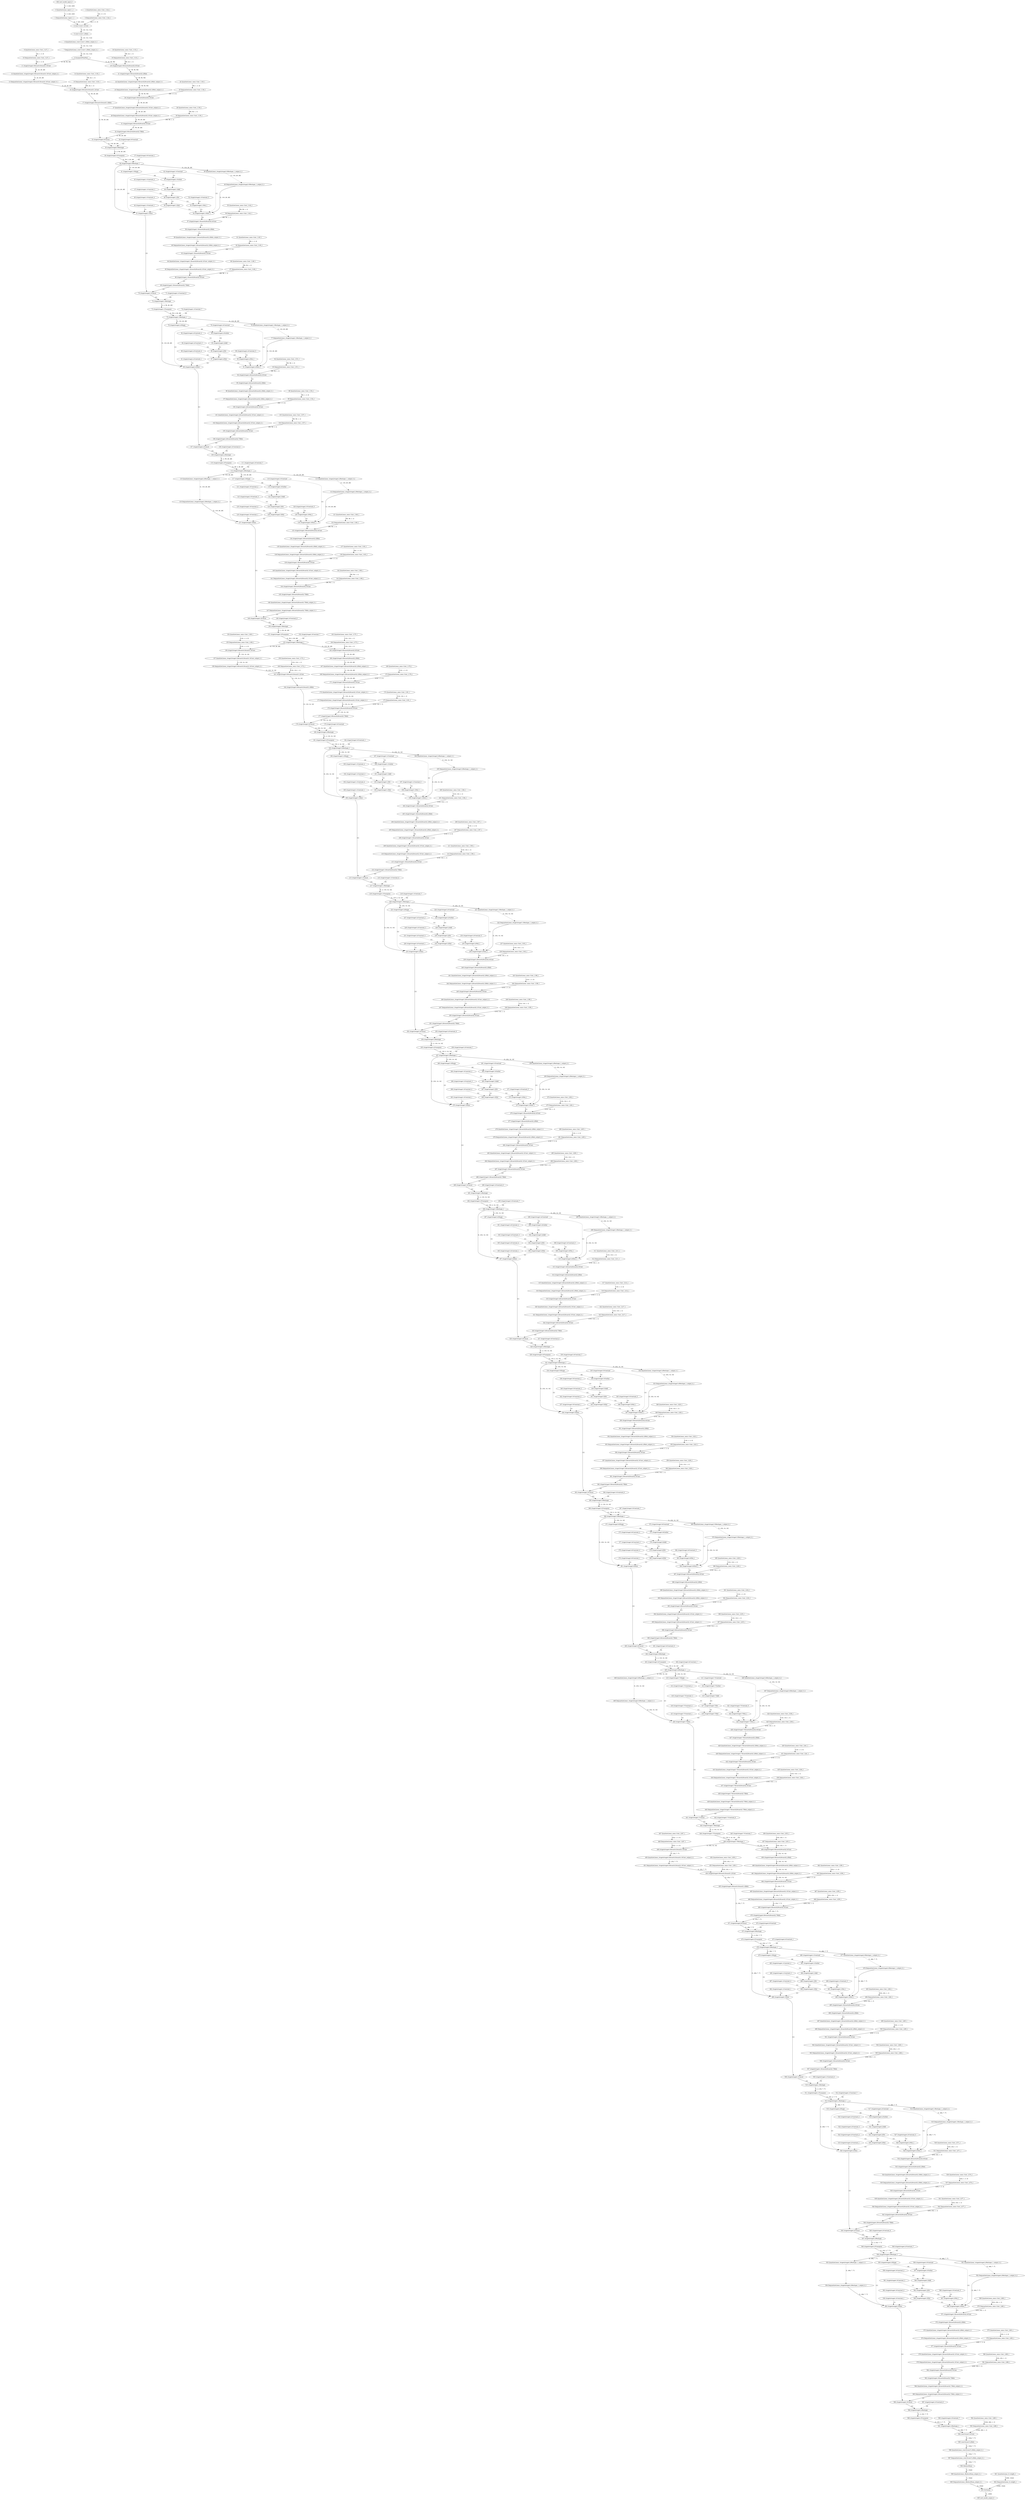 strict digraph  {
"0 QuantizeLinear_input.1_1" [id=0, type=QuantizeLinear];
"1 DequantizeLinear_input.1_1" [id=1, type=DequantizeLinear];
"2 QuantizeLinear_onnx^^Conv_1124_1" [id=2, label="2 QuantizeLinear_onnx::Conv_1124_1", type=QuantizeLinear];
"3 DequantizeLinear_onnx^^Conv_1124_1" [id=3, label="3 DequantizeLinear_onnx::Conv_1124_1", type=DequantizeLinear];
"4 /conv1/conv1.0/Conv" [id=4, type=Conv];
"5 /conv1/conv1.2/Relu" [id=5, type=Relu];
"6 QuantizeLinear_/conv1/conv1.2/Relu_output_0_1" [id=6, type=QuantizeLinear];
"7 DequantizeLinear_/conv1/conv1.2/Relu_output_0_1" [id=7, type=DequantizeLinear];
"8 /maxpool/MaxPool" [id=8, type=MaxPool];
"9 QuantizeLinear_onnx^^Conv_1127_1" [id=9, label="9 QuantizeLinear_onnx::Conv_1127_1", type=QuantizeLinear];
"10 DequantizeLinear_onnx^^Conv_1127_1" [id=10, label="10 DequantizeLinear_onnx::Conv_1127_1", type=DequantizeLinear];
"11 /stage2/stage2.0/branch1/branch1.0/Conv" [id=11, type=Conv];
"12 QuantizeLinear_/stage2/stage2.0/branch1/branch1.0/Conv_output_0_1" [id=12, type=QuantizeLinear];
"13 DequantizeLinear_/stage2/stage2.0/branch1/branch1.0/Conv_output_0_1" [id=13, type=DequantizeLinear];
"14 QuantizeLinear_onnx^^Conv_1130_1" [id=14, label="14 QuantizeLinear_onnx::Conv_1130_1", type=QuantizeLinear];
"15 DequantizeLinear_onnx^^Conv_1130_1" [id=15, label="15 DequantizeLinear_onnx::Conv_1130_1", type=DequantizeLinear];
"16 /stage2/stage2.0/branch1/branch1.2/Conv" [id=16, type=Conv];
"17 /stage2/stage2.0/branch1/branch1.4/Relu" [id=17, type=Relu];
"18 QuantizeLinear_onnx^^Conv_1133_1" [id=18, label="18 QuantizeLinear_onnx::Conv_1133_1", type=QuantizeLinear];
"19 DequantizeLinear_onnx^^Conv_1133_1" [id=19, label="19 DequantizeLinear_onnx::Conv_1133_1", type=DequantizeLinear];
"20 /stage2/stage2.0/branch2/branch2.0/Conv" [id=20, type=Conv];
"21 /stage2/stage2.0/branch2/branch2.2/Relu" [id=21, type=Relu];
"22 QuantizeLinear_/stage2/stage2.0/branch2/branch2.2/Relu_output_0_1" [id=22, type=QuantizeLinear];
"23 DequantizeLinear_/stage2/stage2.0/branch2/branch2.2/Relu_output_0_1" [id=23, type=DequantizeLinear];
"24 QuantizeLinear_onnx^^Conv_1136_1" [id=24, label="24 QuantizeLinear_onnx::Conv_1136_1", type=QuantizeLinear];
"25 DequantizeLinear_onnx^^Conv_1136_1" [id=25, label="25 DequantizeLinear_onnx::Conv_1136_1", type=DequantizeLinear];
"26 /stage2/stage2.0/branch2/branch2.3/Conv" [id=26, type=Conv];
"27 QuantizeLinear_/stage2/stage2.0/branch2/branch2.3/Conv_output_0_1" [id=27, type=QuantizeLinear];
"28 DequantizeLinear_/stage2/stage2.0/branch2/branch2.3/Conv_output_0_1" [id=28, type=DequantizeLinear];
"29 QuantizeLinear_onnx^^Conv_1139_1" [id=29, label="29 QuantizeLinear_onnx::Conv_1139_1", type=QuantizeLinear];
"30 DequantizeLinear_onnx^^Conv_1139_1" [id=30, label="30 DequantizeLinear_onnx::Conv_1139_1", type=DequantizeLinear];
"31 /stage2/stage2.0/branch2/branch2.5/Conv" [id=31, type=Conv];
"32 /stage2/stage2.0/branch2/branch2.7/Relu" [id=32, type=Relu];
"33 /stage2/stage2.0/Concat" [id=33, type=Concat];
"34 /stage2/stage2.0/Constant" [id=34, type=Constant];
"35 /stage2/stage2.0/Reshape" [id=35, type=Reshape];
"36 /stage2/stage2.0/Transpose" [id=36, type=Transpose];
"37 /stage2/stage2.0/Constant_1" [id=37, type=Constant];
"38 /stage2/stage2.0/Reshape_1" [id=38, type=Reshape];
"39 QuantizeLinear_/stage2/stage2.0/Reshape_1_output_0_1" [id=39, type=QuantizeLinear];
"40 DequantizeLinear_/stage2/stage2.0/Reshape_1_output_0_1" [id=40, type=DequantizeLinear];
"41 /stage2/stage2.1/Shape" [id=41, type=Shape];
"42 /stage2/stage2.1/Constant" [id=42, type=Constant];
"43 /stage2/stage2.1/Gather" [id=43, type=Gather];
"44 /stage2/stage2.1/Constant_1" [id=44, type=Constant];
"45 /stage2/stage2.1/Constant_2" [id=45, type=Constant];
"46 /stage2/stage2.1/Add" [id=46, type=Add];
"47 /stage2/stage2.1/Constant_3" [id=47, type=Constant];
"48 /stage2/stage2.1/Div" [id=48, type=Div];
"49 /stage2/stage2.1/Constant_4" [id=49, type=Constant];
"50 /stage2/stage2.1/Mul" [id=50, type=Mul];
"51 /stage2/stage2.1/Slice" [id=51, type=Slice];
"52 /stage2/stage2.1/Constant_5" [id=52, type=Constant];
"53 /stage2/stage2.1/Mul_1" [id=53, type=Mul];
"54 /stage2/stage2.1/Slice_1" [id=54, type=Slice];
"55 QuantizeLinear_onnx^^Conv_1142_1" [id=55, label="55 QuantizeLinear_onnx::Conv_1142_1", type=QuantizeLinear];
"56 DequantizeLinear_onnx^^Conv_1142_1" [id=56, label="56 DequantizeLinear_onnx::Conv_1142_1", type=DequantizeLinear];
"57 /stage2/stage2.1/branch2/branch2.0/Conv" [id=57, type=Conv];
"58 /stage2/stage2.1/branch2/branch2.2/Relu" [id=58, type=Relu];
"59 QuantizeLinear_/stage2/stage2.1/branch2/branch2.2/Relu_output_0_1" [id=59, type=QuantizeLinear];
"60 DequantizeLinear_/stage2/stage2.1/branch2/branch2.2/Relu_output_0_1" [id=60, type=DequantizeLinear];
"61 QuantizeLinear_onnx^^Conv_1145_1" [id=61, label="61 QuantizeLinear_onnx::Conv_1145_1", type=QuantizeLinear];
"62 DequantizeLinear_onnx^^Conv_1145_1" [id=62, label="62 DequantizeLinear_onnx::Conv_1145_1", type=DequantizeLinear];
"63 /stage2/stage2.1/branch2/branch2.3/Conv" [id=63, type=Conv];
"64 QuantizeLinear_/stage2/stage2.1/branch2/branch2.3/Conv_output_0_1" [id=64, type=QuantizeLinear];
"65 DequantizeLinear_/stage2/stage2.1/branch2/branch2.3/Conv_output_0_1" [id=65, type=DequantizeLinear];
"66 QuantizeLinear_onnx^^Conv_1148_1" [id=66, label="66 QuantizeLinear_onnx::Conv_1148_1", type=QuantizeLinear];
"67 DequantizeLinear_onnx^^Conv_1148_1" [id=67, label="67 DequantizeLinear_onnx::Conv_1148_1", type=DequantizeLinear];
"68 /stage2/stage2.1/branch2/branch2.5/Conv" [id=68, type=Conv];
"69 /stage2/stage2.1/branch2/branch2.7/Relu" [id=69, type=Relu];
"70 /stage2/stage2.1/Concat" [id=70, type=Concat];
"71 /stage2/stage2.1/Constant_6" [id=71, type=Constant];
"72 /stage2/stage2.1/Reshape" [id=72, type=Reshape];
"73 /stage2/stage2.1/Transpose" [id=73, type=Transpose];
"74 /stage2/stage2.1/Constant_7" [id=74, type=Constant];
"75 /stage2/stage2.1/Reshape_1" [id=75, type=Reshape];
"76 QuantizeLinear_/stage2/stage2.1/Reshape_1_output_0_1" [id=76, type=QuantizeLinear];
"77 DequantizeLinear_/stage2/stage2.1/Reshape_1_output_0_1" [id=77, type=DequantizeLinear];
"78 /stage2/stage2.2/Shape" [id=78, type=Shape];
"79 /stage2/stage2.2/Constant" [id=79, type=Constant];
"80 /stage2/stage2.2/Gather" [id=80, type=Gather];
"81 /stage2/stage2.2/Constant_1" [id=81, type=Constant];
"82 /stage2/stage2.2/Constant_2" [id=82, type=Constant];
"83 /stage2/stage2.2/Add" [id=83, type=Add];
"84 /stage2/stage2.2/Constant_3" [id=84, type=Constant];
"85 /stage2/stage2.2/Div" [id=85, type=Div];
"86 /stage2/stage2.2/Constant_4" [id=86, type=Constant];
"87 /stage2/stage2.2/Mul" [id=87, type=Mul];
"88 /stage2/stage2.2/Slice" [id=88, type=Slice];
"89 /stage2/stage2.2/Constant_5" [id=89, type=Constant];
"90 /stage2/stage2.2/Mul_1" [id=90, type=Mul];
"91 /stage2/stage2.2/Slice_1" [id=91, type=Slice];
"92 QuantizeLinear_onnx^^Conv_1151_1" [id=92, label="92 QuantizeLinear_onnx::Conv_1151_1", type=QuantizeLinear];
"93 DequantizeLinear_onnx^^Conv_1151_1" [id=93, label="93 DequantizeLinear_onnx::Conv_1151_1", type=DequantizeLinear];
"94 /stage2/stage2.2/branch2/branch2.0/Conv" [id=94, type=Conv];
"95 /stage2/stage2.2/branch2/branch2.2/Relu" [id=95, type=Relu];
"96 QuantizeLinear_/stage2/stage2.2/branch2/branch2.2/Relu_output_0_1" [id=96, type=QuantizeLinear];
"97 DequantizeLinear_/stage2/stage2.2/branch2/branch2.2/Relu_output_0_1" [id=97, type=DequantizeLinear];
"98 QuantizeLinear_onnx^^Conv_1154_1" [id=98, label="98 QuantizeLinear_onnx::Conv_1154_1", type=QuantizeLinear];
"99 DequantizeLinear_onnx^^Conv_1154_1" [id=99, label="99 DequantizeLinear_onnx::Conv_1154_1", type=DequantizeLinear];
"100 /stage2/stage2.2/branch2/branch2.3/Conv" [id=100, type=Conv];
"101 QuantizeLinear_/stage2/stage2.2/branch2/branch2.3/Conv_output_0_1" [id=101, type=QuantizeLinear];
"102 DequantizeLinear_/stage2/stage2.2/branch2/branch2.3/Conv_output_0_1" [id=102, type=DequantizeLinear];
"103 QuantizeLinear_onnx^^Conv_1157_1" [id=103, label="103 QuantizeLinear_onnx::Conv_1157_1", type=QuantizeLinear];
"104 DequantizeLinear_onnx^^Conv_1157_1" [id=104, label="104 DequantizeLinear_onnx::Conv_1157_1", type=DequantizeLinear];
"105 /stage2/stage2.2/branch2/branch2.5/Conv" [id=105, type=Conv];
"106 /stage2/stage2.2/branch2/branch2.7/Relu" [id=106, type=Relu];
"107 /stage2/stage2.2/Concat" [id=107, type=Concat];
"108 /stage2/stage2.2/Constant_6" [id=108, type=Constant];
"109 /stage2/stage2.2/Reshape" [id=109, type=Reshape];
"110 /stage2/stage2.2/Transpose" [id=110, type=Transpose];
"111 /stage2/stage2.2/Constant_7" [id=111, type=Constant];
"112 /stage2/stage2.2/Reshape_1" [id=112, type=Reshape];
"113 QuantizeLinear_/stage2/stage2.2/Reshape_1_output_0_2" [id=113, type=QuantizeLinear];
"114 DequantizeLinear_/stage2/stage2.2/Reshape_1_output_0_2" [id=114, type=DequantizeLinear];
"115 QuantizeLinear_/stage2/stage2.2/Reshape_1_output_0_1" [id=115, type=QuantizeLinear];
"116 DequantizeLinear_/stage2/stage2.2/Reshape_1_output_0_1" [id=116, type=DequantizeLinear];
"117 /stage2/stage2.3/Shape" [id=117, type=Shape];
"118 /stage2/stage2.3/Constant" [id=118, type=Constant];
"119 /stage2/stage2.3/Gather" [id=119, type=Gather];
"120 /stage2/stage2.3/Constant_1" [id=120, type=Constant];
"121 /stage2/stage2.3/Constant_2" [id=121, type=Constant];
"122 /stage2/stage2.3/Add" [id=122, type=Add];
"123 /stage2/stage2.3/Constant_3" [id=123, type=Constant];
"124 /stage2/stage2.3/Div" [id=124, type=Div];
"125 /stage2/stage2.3/Constant_4" [id=125, type=Constant];
"126 /stage2/stage2.3/Mul" [id=126, type=Mul];
"127 /stage2/stage2.3/Slice" [id=127, type=Slice];
"128 /stage2/stage2.3/Constant_5" [id=128, type=Constant];
"129 /stage2/stage2.3/Mul_1" [id=129, type=Mul];
"130 /stage2/stage2.3/Slice_1" [id=130, type=Slice];
"131 QuantizeLinear_onnx^^Conv_1160_1" [id=131, label="131 QuantizeLinear_onnx::Conv_1160_1", type=QuantizeLinear];
"132 DequantizeLinear_onnx^^Conv_1160_1" [id=132, label="132 DequantizeLinear_onnx::Conv_1160_1", type=DequantizeLinear];
"133 /stage2/stage2.3/branch2/branch2.0/Conv" [id=133, type=Conv];
"134 /stage2/stage2.3/branch2/branch2.2/Relu" [id=134, type=Relu];
"135 QuantizeLinear_/stage2/stage2.3/branch2/branch2.2/Relu_output_0_1" [id=135, type=QuantizeLinear];
"136 DequantizeLinear_/stage2/stage2.3/branch2/branch2.2/Relu_output_0_1" [id=136, type=DequantizeLinear];
"137 QuantizeLinear_onnx^^Conv_1163_1" [id=137, label="137 QuantizeLinear_onnx::Conv_1163_1", type=QuantizeLinear];
"138 DequantizeLinear_onnx^^Conv_1163_1" [id=138, label="138 DequantizeLinear_onnx::Conv_1163_1", type=DequantizeLinear];
"139 /stage2/stage2.3/branch2/branch2.3/Conv" [id=139, type=Conv];
"140 QuantizeLinear_/stage2/stage2.3/branch2/branch2.3/Conv_output_0_1" [id=140, type=QuantizeLinear];
"141 DequantizeLinear_/stage2/stage2.3/branch2/branch2.3/Conv_output_0_1" [id=141, type=DequantizeLinear];
"142 QuantizeLinear_onnx^^Conv_1166_1" [id=142, label="142 QuantizeLinear_onnx::Conv_1166_1", type=QuantizeLinear];
"143 DequantizeLinear_onnx^^Conv_1166_1" [id=143, label="143 DequantizeLinear_onnx::Conv_1166_1", type=DequantizeLinear];
"144 /stage2/stage2.3/branch2/branch2.5/Conv" [id=144, type=Conv];
"145 /stage2/stage2.3/branch2/branch2.7/Relu" [id=145, type=Relu];
"146 QuantizeLinear_/stage2/stage2.3/branch2/branch2.7/Relu_output_0_1" [id=146, type=QuantizeLinear];
"147 DequantizeLinear_/stage2/stage2.3/branch2/branch2.7/Relu_output_0_1" [id=147, type=DequantizeLinear];
"148 /stage2/stage2.3/Concat" [id=148, type=Concat];
"149 /stage2/stage2.3/Constant_6" [id=149, type=Constant];
"150 /stage2/stage2.3/Reshape" [id=150, type=Reshape];
"151 /stage2/stage2.3/Transpose" [id=151, type=Transpose];
"152 /stage2/stage2.3/Constant_7" [id=152, type=Constant];
"153 /stage2/stage2.3/Reshape_1" [id=153, type=Reshape];
"154 QuantizeLinear_onnx^^Conv_1169_1" [id=154, label="154 QuantizeLinear_onnx::Conv_1169_1", type=QuantizeLinear];
"155 DequantizeLinear_onnx^^Conv_1169_1" [id=155, label="155 DequantizeLinear_onnx::Conv_1169_1", type=DequantizeLinear];
"156 /stage3/stage3.0/branch1/branch1.0/Conv" [id=156, type=Conv];
"157 QuantizeLinear_/stage3/stage3.0/branch1/branch1.0/Conv_output_0_1" [id=157, type=QuantizeLinear];
"158 DequantizeLinear_/stage3/stage3.0/branch1/branch1.0/Conv_output_0_1" [id=158, type=DequantizeLinear];
"159 QuantizeLinear_onnx^^Conv_1172_1" [id=159, label="159 QuantizeLinear_onnx::Conv_1172_1", type=QuantizeLinear];
"160 DequantizeLinear_onnx^^Conv_1172_1" [id=160, label="160 DequantizeLinear_onnx::Conv_1172_1", type=DequantizeLinear];
"161 /stage3/stage3.0/branch1/branch1.2/Conv" [id=161, type=Conv];
"162 /stage3/stage3.0/branch1/branch1.4/Relu" [id=162, type=Relu];
"163 QuantizeLinear_onnx^^Conv_1175_1" [id=163, label="163 QuantizeLinear_onnx::Conv_1175_1", type=QuantizeLinear];
"164 DequantizeLinear_onnx^^Conv_1175_1" [id=164, label="164 DequantizeLinear_onnx::Conv_1175_1", type=DequantizeLinear];
"165 /stage3/stage3.0/branch2/branch2.0/Conv" [id=165, type=Conv];
"166 /stage3/stage3.0/branch2/branch2.2/Relu" [id=166, type=Relu];
"167 QuantizeLinear_/stage3/stage3.0/branch2/branch2.2/Relu_output_0_1" [id=167, type=QuantizeLinear];
"168 DequantizeLinear_/stage3/stage3.0/branch2/branch2.2/Relu_output_0_1" [id=168, type=DequantizeLinear];
"169 QuantizeLinear_onnx^^Conv_1178_1" [id=169, label="169 QuantizeLinear_onnx::Conv_1178_1", type=QuantizeLinear];
"170 DequantizeLinear_onnx^^Conv_1178_1" [id=170, label="170 DequantizeLinear_onnx::Conv_1178_1", type=DequantizeLinear];
"171 /stage3/stage3.0/branch2/branch2.3/Conv" [id=171, type=Conv];
"172 QuantizeLinear_/stage3/stage3.0/branch2/branch2.3/Conv_output_0_1" [id=172, type=QuantizeLinear];
"173 DequantizeLinear_/stage3/stage3.0/branch2/branch2.3/Conv_output_0_1" [id=173, type=DequantizeLinear];
"174 QuantizeLinear_onnx^^Conv_1181_1" [id=174, label="174 QuantizeLinear_onnx::Conv_1181_1", type=QuantizeLinear];
"175 DequantizeLinear_onnx^^Conv_1181_1" [id=175, label="175 DequantizeLinear_onnx::Conv_1181_1", type=DequantizeLinear];
"176 /stage3/stage3.0/branch2/branch2.5/Conv" [id=176, type=Conv];
"177 /stage3/stage3.0/branch2/branch2.7/Relu" [id=177, type=Relu];
"178 /stage3/stage3.0/Concat" [id=178, type=Concat];
"179 /stage3/stage3.0/Constant" [id=179, type=Constant];
"180 /stage3/stage3.0/Reshape" [id=180, type=Reshape];
"181 /stage3/stage3.0/Transpose" [id=181, type=Transpose];
"182 /stage3/stage3.0/Constant_1" [id=182, type=Constant];
"183 /stage3/stage3.0/Reshape_1" [id=183, type=Reshape];
"184 QuantizeLinear_/stage3/stage3.0/Reshape_1_output_0_1" [id=184, type=QuantizeLinear];
"185 DequantizeLinear_/stage3/stage3.0/Reshape_1_output_0_1" [id=185, type=DequantizeLinear];
"186 /stage3/stage3.1/Shape" [id=186, type=Shape];
"187 /stage3/stage3.1/Constant" [id=187, type=Constant];
"188 /stage3/stage3.1/Gather" [id=188, type=Gather];
"189 /stage3/stage3.1/Constant_1" [id=189, type=Constant];
"190 /stage3/stage3.1/Constant_2" [id=190, type=Constant];
"191 /stage3/stage3.1/Add" [id=191, type=Add];
"192 /stage3/stage3.1/Constant_3" [id=192, type=Constant];
"193 /stage3/stage3.1/Div" [id=193, type=Div];
"194 /stage3/stage3.1/Constant_4" [id=194, type=Constant];
"195 /stage3/stage3.1/Mul" [id=195, type=Mul];
"196 /stage3/stage3.1/Slice" [id=196, type=Slice];
"197 /stage3/stage3.1/Constant_5" [id=197, type=Constant];
"198 /stage3/stage3.1/Mul_1" [id=198, type=Mul];
"199 /stage3/stage3.1/Slice_1" [id=199, type=Slice];
"200 QuantizeLinear_onnx^^Conv_1184_1" [id=200, label="200 QuantizeLinear_onnx::Conv_1184_1", type=QuantizeLinear];
"201 DequantizeLinear_onnx^^Conv_1184_1" [id=201, label="201 DequantizeLinear_onnx::Conv_1184_1", type=DequantizeLinear];
"202 /stage3/stage3.1/branch2/branch2.0/Conv" [id=202, type=Conv];
"203 /stage3/stage3.1/branch2/branch2.2/Relu" [id=203, type=Relu];
"204 QuantizeLinear_/stage3/stage3.1/branch2/branch2.2/Relu_output_0_1" [id=204, type=QuantizeLinear];
"205 DequantizeLinear_/stage3/stage3.1/branch2/branch2.2/Relu_output_0_1" [id=205, type=DequantizeLinear];
"206 QuantizeLinear_onnx^^Conv_1187_1" [id=206, label="206 QuantizeLinear_onnx::Conv_1187_1", type=QuantizeLinear];
"207 DequantizeLinear_onnx^^Conv_1187_1" [id=207, label="207 DequantizeLinear_onnx::Conv_1187_1", type=DequantizeLinear];
"208 /stage3/stage3.1/branch2/branch2.3/Conv" [id=208, type=Conv];
"209 QuantizeLinear_/stage3/stage3.1/branch2/branch2.3/Conv_output_0_1" [id=209, type=QuantizeLinear];
"210 DequantizeLinear_/stage3/stage3.1/branch2/branch2.3/Conv_output_0_1" [id=210, type=DequantizeLinear];
"211 QuantizeLinear_onnx^^Conv_1190_1" [id=211, label="211 QuantizeLinear_onnx::Conv_1190_1", type=QuantizeLinear];
"212 DequantizeLinear_onnx^^Conv_1190_1" [id=212, label="212 DequantizeLinear_onnx::Conv_1190_1", type=DequantizeLinear];
"213 /stage3/stage3.1/branch2/branch2.5/Conv" [id=213, type=Conv];
"214 /stage3/stage3.1/branch2/branch2.7/Relu" [id=214, type=Relu];
"215 /stage3/stage3.1/Concat" [id=215, type=Concat];
"216 /stage3/stage3.1/Constant_6" [id=216, type=Constant];
"217 /stage3/stage3.1/Reshape" [id=217, type=Reshape];
"218 /stage3/stage3.1/Transpose" [id=218, type=Transpose];
"219 /stage3/stage3.1/Constant_7" [id=219, type=Constant];
"220 /stage3/stage3.1/Reshape_1" [id=220, type=Reshape];
"221 QuantizeLinear_/stage3/stage3.1/Reshape_1_output_0_1" [id=221, type=QuantizeLinear];
"222 DequantizeLinear_/stage3/stage3.1/Reshape_1_output_0_1" [id=222, type=DequantizeLinear];
"223 /stage3/stage3.2/Shape" [id=223, type=Shape];
"224 /stage3/stage3.2/Constant" [id=224, type=Constant];
"225 /stage3/stage3.2/Gather" [id=225, type=Gather];
"226 /stage3/stage3.2/Constant_1" [id=226, type=Constant];
"227 /stage3/stage3.2/Constant_2" [id=227, type=Constant];
"228 /stage3/stage3.2/Add" [id=228, type=Add];
"229 /stage3/stage3.2/Constant_3" [id=229, type=Constant];
"230 /stage3/stage3.2/Div" [id=230, type=Div];
"231 /stage3/stage3.2/Constant_4" [id=231, type=Constant];
"232 /stage3/stage3.2/Mul" [id=232, type=Mul];
"233 /stage3/stage3.2/Slice" [id=233, type=Slice];
"234 /stage3/stage3.2/Constant_5" [id=234, type=Constant];
"235 /stage3/stage3.2/Mul_1" [id=235, type=Mul];
"236 /stage3/stage3.2/Slice_1" [id=236, type=Slice];
"237 QuantizeLinear_onnx^^Conv_1193_1" [id=237, label="237 QuantizeLinear_onnx::Conv_1193_1", type=QuantizeLinear];
"238 DequantizeLinear_onnx^^Conv_1193_1" [id=238, label="238 DequantizeLinear_onnx::Conv_1193_1", type=DequantizeLinear];
"239 /stage3/stage3.2/branch2/branch2.0/Conv" [id=239, type=Conv];
"240 /stage3/stage3.2/branch2/branch2.2/Relu" [id=240, type=Relu];
"241 QuantizeLinear_/stage3/stage3.2/branch2/branch2.2/Relu_output_0_1" [id=241, type=QuantizeLinear];
"242 DequantizeLinear_/stage3/stage3.2/branch2/branch2.2/Relu_output_0_1" [id=242, type=DequantizeLinear];
"243 QuantizeLinear_onnx^^Conv_1196_1" [id=243, label="243 QuantizeLinear_onnx::Conv_1196_1", type=QuantizeLinear];
"244 DequantizeLinear_onnx^^Conv_1196_1" [id=244, label="244 DequantizeLinear_onnx::Conv_1196_1", type=DequantizeLinear];
"245 /stage3/stage3.2/branch2/branch2.3/Conv" [id=245, type=Conv];
"246 QuantizeLinear_/stage3/stage3.2/branch2/branch2.3/Conv_output_0_1" [id=246, type=QuantizeLinear];
"247 DequantizeLinear_/stage3/stage3.2/branch2/branch2.3/Conv_output_0_1" [id=247, type=DequantizeLinear];
"248 QuantizeLinear_onnx^^Conv_1199_1" [id=248, label="248 QuantizeLinear_onnx::Conv_1199_1", type=QuantizeLinear];
"249 DequantizeLinear_onnx^^Conv_1199_1" [id=249, label="249 DequantizeLinear_onnx::Conv_1199_1", type=DequantizeLinear];
"250 /stage3/stage3.2/branch2/branch2.5/Conv" [id=250, type=Conv];
"251 /stage3/stage3.2/branch2/branch2.7/Relu" [id=251, type=Relu];
"252 /stage3/stage3.2/Concat" [id=252, type=Concat];
"253 /stage3/stage3.2/Constant_6" [id=253, type=Constant];
"254 /stage3/stage3.2/Reshape" [id=254, type=Reshape];
"255 /stage3/stage3.2/Transpose" [id=255, type=Transpose];
"256 /stage3/stage3.2/Constant_7" [id=256, type=Constant];
"257 /stage3/stage3.2/Reshape_1" [id=257, type=Reshape];
"258 QuantizeLinear_/stage3/stage3.2/Reshape_1_output_0_1" [id=258, type=QuantizeLinear];
"259 DequantizeLinear_/stage3/stage3.2/Reshape_1_output_0_1" [id=259, type=DequantizeLinear];
"260 /stage3/stage3.3/Shape" [id=260, type=Shape];
"261 /stage3/stage3.3/Constant" [id=261, type=Constant];
"262 /stage3/stage3.3/Gather" [id=262, type=Gather];
"263 /stage3/stage3.3/Constant_1" [id=263, type=Constant];
"264 /stage3/stage3.3/Constant_2" [id=264, type=Constant];
"265 /stage3/stage3.3/Add" [id=265, type=Add];
"266 /stage3/stage3.3/Constant_3" [id=266, type=Constant];
"267 /stage3/stage3.3/Div" [id=267, type=Div];
"268 /stage3/stage3.3/Constant_4" [id=268, type=Constant];
"269 /stage3/stage3.3/Mul" [id=269, type=Mul];
"270 /stage3/stage3.3/Slice" [id=270, type=Slice];
"271 /stage3/stage3.3/Constant_5" [id=271, type=Constant];
"272 /stage3/stage3.3/Mul_1" [id=272, type=Mul];
"273 /stage3/stage3.3/Slice_1" [id=273, type=Slice];
"274 QuantizeLinear_onnx^^Conv_1202_1" [id=274, label="274 QuantizeLinear_onnx::Conv_1202_1", type=QuantizeLinear];
"275 DequantizeLinear_onnx^^Conv_1202_1" [id=275, label="275 DequantizeLinear_onnx::Conv_1202_1", type=DequantizeLinear];
"276 /stage3/stage3.3/branch2/branch2.0/Conv" [id=276, type=Conv];
"277 /stage3/stage3.3/branch2/branch2.2/Relu" [id=277, type=Relu];
"278 QuantizeLinear_/stage3/stage3.3/branch2/branch2.2/Relu_output_0_1" [id=278, type=QuantizeLinear];
"279 DequantizeLinear_/stage3/stage3.3/branch2/branch2.2/Relu_output_0_1" [id=279, type=DequantizeLinear];
"280 QuantizeLinear_onnx^^Conv_1205_1" [id=280, label="280 QuantizeLinear_onnx::Conv_1205_1", type=QuantizeLinear];
"281 DequantizeLinear_onnx^^Conv_1205_1" [id=281, label="281 DequantizeLinear_onnx::Conv_1205_1", type=DequantizeLinear];
"282 /stage3/stage3.3/branch2/branch2.3/Conv" [id=282, type=Conv];
"283 QuantizeLinear_/stage3/stage3.3/branch2/branch2.3/Conv_output_0_1" [id=283, type=QuantizeLinear];
"284 DequantizeLinear_/stage3/stage3.3/branch2/branch2.3/Conv_output_0_1" [id=284, type=DequantizeLinear];
"285 QuantizeLinear_onnx^^Conv_1208_1" [id=285, label="285 QuantizeLinear_onnx::Conv_1208_1", type=QuantizeLinear];
"286 DequantizeLinear_onnx^^Conv_1208_1" [id=286, label="286 DequantizeLinear_onnx::Conv_1208_1", type=DequantizeLinear];
"287 /stage3/stage3.3/branch2/branch2.5/Conv" [id=287, type=Conv];
"288 /stage3/stage3.3/branch2/branch2.7/Relu" [id=288, type=Relu];
"289 /stage3/stage3.3/Concat" [id=289, type=Concat];
"290 /stage3/stage3.3/Constant_6" [id=290, type=Constant];
"291 /stage3/stage3.3/Reshape" [id=291, type=Reshape];
"292 /stage3/stage3.3/Transpose" [id=292, type=Transpose];
"293 /stage3/stage3.3/Constant_7" [id=293, type=Constant];
"294 /stage3/stage3.3/Reshape_1" [id=294, type=Reshape];
"295 QuantizeLinear_/stage3/stage3.3/Reshape_1_output_0_1" [id=295, type=QuantizeLinear];
"296 DequantizeLinear_/stage3/stage3.3/Reshape_1_output_0_1" [id=296, type=DequantizeLinear];
"297 /stage3/stage3.4/Shape" [id=297, type=Shape];
"298 /stage3/stage3.4/Constant" [id=298, type=Constant];
"299 /stage3/stage3.4/Gather" [id=299, type=Gather];
"300 /stage3/stage3.4/Constant_1" [id=300, type=Constant];
"301 /stage3/stage3.4/Constant_2" [id=301, type=Constant];
"302 /stage3/stage3.4/Add" [id=302, type=Add];
"303 /stage3/stage3.4/Constant_3" [id=303, type=Constant];
"304 /stage3/stage3.4/Div" [id=304, type=Div];
"305 /stage3/stage3.4/Constant_4" [id=305, type=Constant];
"306 /stage3/stage3.4/Mul" [id=306, type=Mul];
"307 /stage3/stage3.4/Slice" [id=307, type=Slice];
"308 /stage3/stage3.4/Constant_5" [id=308, type=Constant];
"309 /stage3/stage3.4/Mul_1" [id=309, type=Mul];
"310 /stage3/stage3.4/Slice_1" [id=310, type=Slice];
"311 QuantizeLinear_onnx^^Conv_1211_1" [id=311, label="311 QuantizeLinear_onnx::Conv_1211_1", type=QuantizeLinear];
"312 DequantizeLinear_onnx^^Conv_1211_1" [id=312, label="312 DequantizeLinear_onnx::Conv_1211_1", type=DequantizeLinear];
"313 /stage3/stage3.4/branch2/branch2.0/Conv" [id=313, type=Conv];
"314 /stage3/stage3.4/branch2/branch2.2/Relu" [id=314, type=Relu];
"315 QuantizeLinear_/stage3/stage3.4/branch2/branch2.2/Relu_output_0_1" [id=315, type=QuantizeLinear];
"316 DequantizeLinear_/stage3/stage3.4/branch2/branch2.2/Relu_output_0_1" [id=316, type=DequantizeLinear];
"317 QuantizeLinear_onnx^^Conv_1214_1" [id=317, label="317 QuantizeLinear_onnx::Conv_1214_1", type=QuantizeLinear];
"318 DequantizeLinear_onnx^^Conv_1214_1" [id=318, label="318 DequantizeLinear_onnx::Conv_1214_1", type=DequantizeLinear];
"319 /stage3/stage3.4/branch2/branch2.3/Conv" [id=319, type=Conv];
"320 QuantizeLinear_/stage3/stage3.4/branch2/branch2.3/Conv_output_0_1" [id=320, type=QuantizeLinear];
"321 DequantizeLinear_/stage3/stage3.4/branch2/branch2.3/Conv_output_0_1" [id=321, type=DequantizeLinear];
"322 QuantizeLinear_onnx^^Conv_1217_1" [id=322, label="322 QuantizeLinear_onnx::Conv_1217_1", type=QuantizeLinear];
"323 DequantizeLinear_onnx^^Conv_1217_1" [id=323, label="323 DequantizeLinear_onnx::Conv_1217_1", type=DequantizeLinear];
"324 /stage3/stage3.4/branch2/branch2.5/Conv" [id=324, type=Conv];
"325 /stage3/stage3.4/branch2/branch2.7/Relu" [id=325, type=Relu];
"326 /stage3/stage3.4/Concat" [id=326, type=Concat];
"327 /stage3/stage3.4/Constant_6" [id=327, type=Constant];
"328 /stage3/stage3.4/Reshape" [id=328, type=Reshape];
"329 /stage3/stage3.4/Transpose" [id=329, type=Transpose];
"330 /stage3/stage3.4/Constant_7" [id=330, type=Constant];
"331 /stage3/stage3.4/Reshape_1" [id=331, type=Reshape];
"332 QuantizeLinear_/stage3/stage3.4/Reshape_1_output_0_1" [id=332, type=QuantizeLinear];
"333 DequantizeLinear_/stage3/stage3.4/Reshape_1_output_0_1" [id=333, type=DequantizeLinear];
"334 /stage3/stage3.5/Shape" [id=334, type=Shape];
"335 /stage3/stage3.5/Constant" [id=335, type=Constant];
"336 /stage3/stage3.5/Gather" [id=336, type=Gather];
"337 /stage3/stage3.5/Constant_1" [id=337, type=Constant];
"338 /stage3/stage3.5/Constant_2" [id=338, type=Constant];
"339 /stage3/stage3.5/Add" [id=339, type=Add];
"340 /stage3/stage3.5/Constant_3" [id=340, type=Constant];
"341 /stage3/stage3.5/Div" [id=341, type=Div];
"342 /stage3/stage3.5/Constant_4" [id=342, type=Constant];
"343 /stage3/stage3.5/Mul" [id=343, type=Mul];
"344 /stage3/stage3.5/Slice" [id=344, type=Slice];
"345 /stage3/stage3.5/Constant_5" [id=345, type=Constant];
"346 /stage3/stage3.5/Mul_1" [id=346, type=Mul];
"347 /stage3/stage3.5/Slice_1" [id=347, type=Slice];
"348 QuantizeLinear_onnx^^Conv_1220_1" [id=348, label="348 QuantizeLinear_onnx::Conv_1220_1", type=QuantizeLinear];
"349 DequantizeLinear_onnx^^Conv_1220_1" [id=349, label="349 DequantizeLinear_onnx::Conv_1220_1", type=DequantizeLinear];
"350 /stage3/stage3.5/branch2/branch2.0/Conv" [id=350, type=Conv];
"351 /stage3/stage3.5/branch2/branch2.2/Relu" [id=351, type=Relu];
"352 QuantizeLinear_/stage3/stage3.5/branch2/branch2.2/Relu_output_0_1" [id=352, type=QuantizeLinear];
"353 DequantizeLinear_/stage3/stage3.5/branch2/branch2.2/Relu_output_0_1" [id=353, type=DequantizeLinear];
"354 QuantizeLinear_onnx^^Conv_1223_1" [id=354, label="354 QuantizeLinear_onnx::Conv_1223_1", type=QuantizeLinear];
"355 DequantizeLinear_onnx^^Conv_1223_1" [id=355, label="355 DequantizeLinear_onnx::Conv_1223_1", type=DequantizeLinear];
"356 /stage3/stage3.5/branch2/branch2.3/Conv" [id=356, type=Conv];
"357 QuantizeLinear_/stage3/stage3.5/branch2/branch2.3/Conv_output_0_1" [id=357, type=QuantizeLinear];
"358 DequantizeLinear_/stage3/stage3.5/branch2/branch2.3/Conv_output_0_1" [id=358, type=DequantizeLinear];
"359 QuantizeLinear_onnx^^Conv_1226_1" [id=359, label="359 QuantizeLinear_onnx::Conv_1226_1", type=QuantizeLinear];
"360 DequantizeLinear_onnx^^Conv_1226_1" [id=360, label="360 DequantizeLinear_onnx::Conv_1226_1", type=DequantizeLinear];
"361 /stage3/stage3.5/branch2/branch2.5/Conv" [id=361, type=Conv];
"362 /stage3/stage3.5/branch2/branch2.7/Relu" [id=362, type=Relu];
"363 /stage3/stage3.5/Concat" [id=363, type=Concat];
"364 /stage3/stage3.5/Constant_6" [id=364, type=Constant];
"365 /stage3/stage3.5/Reshape" [id=365, type=Reshape];
"366 /stage3/stage3.5/Transpose" [id=366, type=Transpose];
"367 /stage3/stage3.5/Constant_7" [id=367, type=Constant];
"368 /stage3/stage3.5/Reshape_1" [id=368, type=Reshape];
"369 QuantizeLinear_/stage3/stage3.5/Reshape_1_output_0_1" [id=369, type=QuantizeLinear];
"370 DequantizeLinear_/stage3/stage3.5/Reshape_1_output_0_1" [id=370, type=DequantizeLinear];
"371 /stage3/stage3.6/Shape" [id=371, type=Shape];
"372 /stage3/stage3.6/Constant" [id=372, type=Constant];
"373 /stage3/stage3.6/Gather" [id=373, type=Gather];
"374 /stage3/stage3.6/Constant_1" [id=374, type=Constant];
"375 /stage3/stage3.6/Constant_2" [id=375, type=Constant];
"376 /stage3/stage3.6/Add" [id=376, type=Add];
"377 /stage3/stage3.6/Constant_3" [id=377, type=Constant];
"378 /stage3/stage3.6/Div" [id=378, type=Div];
"379 /stage3/stage3.6/Constant_4" [id=379, type=Constant];
"380 /stage3/stage3.6/Mul" [id=380, type=Mul];
"381 /stage3/stage3.6/Slice" [id=381, type=Slice];
"382 /stage3/stage3.6/Constant_5" [id=382, type=Constant];
"383 /stage3/stage3.6/Mul_1" [id=383, type=Mul];
"384 /stage3/stage3.6/Slice_1" [id=384, type=Slice];
"385 QuantizeLinear_onnx^^Conv_1229_1" [id=385, label="385 QuantizeLinear_onnx::Conv_1229_1", type=QuantizeLinear];
"386 DequantizeLinear_onnx^^Conv_1229_1" [id=386, label="386 DequantizeLinear_onnx::Conv_1229_1", type=DequantizeLinear];
"387 /stage3/stage3.6/branch2/branch2.0/Conv" [id=387, type=Conv];
"388 /stage3/stage3.6/branch2/branch2.2/Relu" [id=388, type=Relu];
"389 QuantizeLinear_/stage3/stage3.6/branch2/branch2.2/Relu_output_0_1" [id=389, type=QuantizeLinear];
"390 DequantizeLinear_/stage3/stage3.6/branch2/branch2.2/Relu_output_0_1" [id=390, type=DequantizeLinear];
"391 QuantizeLinear_onnx^^Conv_1232_1" [id=391, label="391 QuantizeLinear_onnx::Conv_1232_1", type=QuantizeLinear];
"392 DequantizeLinear_onnx^^Conv_1232_1" [id=392, label="392 DequantizeLinear_onnx::Conv_1232_1", type=DequantizeLinear];
"393 /stage3/stage3.6/branch2/branch2.3/Conv" [id=393, type=Conv];
"394 QuantizeLinear_/stage3/stage3.6/branch2/branch2.3/Conv_output_0_1" [id=394, type=QuantizeLinear];
"395 DequantizeLinear_/stage3/stage3.6/branch2/branch2.3/Conv_output_0_1" [id=395, type=DequantizeLinear];
"396 QuantizeLinear_onnx^^Conv_1235_1" [id=396, label="396 QuantizeLinear_onnx::Conv_1235_1", type=QuantizeLinear];
"397 DequantizeLinear_onnx^^Conv_1235_1" [id=397, label="397 DequantizeLinear_onnx::Conv_1235_1", type=DequantizeLinear];
"398 /stage3/stage3.6/branch2/branch2.5/Conv" [id=398, type=Conv];
"399 /stage3/stage3.6/branch2/branch2.7/Relu" [id=399, type=Relu];
"400 /stage3/stage3.6/Concat" [id=400, type=Concat];
"401 /stage3/stage3.6/Constant_6" [id=401, type=Constant];
"402 /stage3/stage3.6/Reshape" [id=402, type=Reshape];
"403 /stage3/stage3.6/Transpose" [id=403, type=Transpose];
"404 /stage3/stage3.6/Constant_7" [id=404, type=Constant];
"405 /stage3/stage3.6/Reshape_1" [id=405, type=Reshape];
"406 QuantizeLinear_/stage3/stage3.6/Reshape_1_output_0_2" [id=406, type=QuantizeLinear];
"407 DequantizeLinear_/stage3/stage3.6/Reshape_1_output_0_2" [id=407, type=DequantizeLinear];
"408 QuantizeLinear_/stage3/stage3.6/Reshape_1_output_0_1" [id=408, type=QuantizeLinear];
"409 DequantizeLinear_/stage3/stage3.6/Reshape_1_output_0_1" [id=409, type=DequantizeLinear];
"410 /stage3/stage3.7/Shape" [id=410, type=Shape];
"411 /stage3/stage3.7/Constant" [id=411, type=Constant];
"412 /stage3/stage3.7/Gather" [id=412, type=Gather];
"413 /stage3/stage3.7/Constant_1" [id=413, type=Constant];
"414 /stage3/stage3.7/Constant_2" [id=414, type=Constant];
"415 /stage3/stage3.7/Add" [id=415, type=Add];
"416 /stage3/stage3.7/Constant_3" [id=416, type=Constant];
"417 /stage3/stage3.7/Div" [id=417, type=Div];
"418 /stage3/stage3.7/Constant_4" [id=418, type=Constant];
"419 /stage3/stage3.7/Mul" [id=419, type=Mul];
"420 /stage3/stage3.7/Slice" [id=420, type=Slice];
"421 /stage3/stage3.7/Constant_5" [id=421, type=Constant];
"422 /stage3/stage3.7/Mul_1" [id=422, type=Mul];
"423 /stage3/stage3.7/Slice_1" [id=423, type=Slice];
"424 QuantizeLinear_onnx^^Conv_1238_1" [id=424, label="424 QuantizeLinear_onnx::Conv_1238_1", type=QuantizeLinear];
"425 DequantizeLinear_onnx^^Conv_1238_1" [id=425, label="425 DequantizeLinear_onnx::Conv_1238_1", type=DequantizeLinear];
"426 /stage3/stage3.7/branch2/branch2.0/Conv" [id=426, type=Conv];
"427 /stage3/stage3.7/branch2/branch2.2/Relu" [id=427, type=Relu];
"428 QuantizeLinear_/stage3/stage3.7/branch2/branch2.2/Relu_output_0_1" [id=428, type=QuantizeLinear];
"429 DequantizeLinear_/stage3/stage3.7/branch2/branch2.2/Relu_output_0_1" [id=429, type=DequantizeLinear];
"430 QuantizeLinear_onnx^^Conv_1241_1" [id=430, label="430 QuantizeLinear_onnx::Conv_1241_1", type=QuantizeLinear];
"431 DequantizeLinear_onnx^^Conv_1241_1" [id=431, label="431 DequantizeLinear_onnx::Conv_1241_1", type=DequantizeLinear];
"432 /stage3/stage3.7/branch2/branch2.3/Conv" [id=432, type=Conv];
"433 QuantizeLinear_/stage3/stage3.7/branch2/branch2.3/Conv_output_0_1" [id=433, type=QuantizeLinear];
"434 DequantizeLinear_/stage3/stage3.7/branch2/branch2.3/Conv_output_0_1" [id=434, type=DequantizeLinear];
"435 QuantizeLinear_onnx^^Conv_1244_1" [id=435, label="435 QuantizeLinear_onnx::Conv_1244_1", type=QuantizeLinear];
"436 DequantizeLinear_onnx^^Conv_1244_1" [id=436, label="436 DequantizeLinear_onnx::Conv_1244_1", type=DequantizeLinear];
"437 /stage3/stage3.7/branch2/branch2.5/Conv" [id=437, type=Conv];
"438 /stage3/stage3.7/branch2/branch2.7/Relu" [id=438, type=Relu];
"439 QuantizeLinear_/stage3/stage3.7/branch2/branch2.7/Relu_output_0_1" [id=439, type=QuantizeLinear];
"440 DequantizeLinear_/stage3/stage3.7/branch2/branch2.7/Relu_output_0_1" [id=440, type=DequantizeLinear];
"441 /stage3/stage3.7/Concat" [id=441, type=Concat];
"442 /stage3/stage3.7/Constant_6" [id=442, type=Constant];
"443 /stage3/stage3.7/Reshape" [id=443, type=Reshape];
"444 /stage3/stage3.7/Transpose" [id=444, type=Transpose];
"445 /stage3/stage3.7/Constant_7" [id=445, type=Constant];
"446 /stage3/stage3.7/Reshape_1" [id=446, type=Reshape];
"447 QuantizeLinear_onnx^^Conv_1247_1" [id=447, label="447 QuantizeLinear_onnx::Conv_1247_1", type=QuantizeLinear];
"448 DequantizeLinear_onnx^^Conv_1247_1" [id=448, label="448 DequantizeLinear_onnx::Conv_1247_1", type=DequantizeLinear];
"449 /stage4/stage4.0/branch1/branch1.0/Conv" [id=449, type=Conv];
"450 QuantizeLinear_/stage4/stage4.0/branch1/branch1.0/Conv_output_0_1" [id=450, type=QuantizeLinear];
"451 DequantizeLinear_/stage4/stage4.0/branch1/branch1.0/Conv_output_0_1" [id=451, type=DequantizeLinear];
"452 QuantizeLinear_onnx^^Conv_1250_1" [id=452, label="452 QuantizeLinear_onnx::Conv_1250_1", type=QuantizeLinear];
"453 DequantizeLinear_onnx^^Conv_1250_1" [id=453, label="453 DequantizeLinear_onnx::Conv_1250_1", type=DequantizeLinear];
"454 /stage4/stage4.0/branch1/branch1.2/Conv" [id=454, type=Conv];
"455 /stage4/stage4.0/branch1/branch1.4/Relu" [id=455, type=Relu];
"456 QuantizeLinear_onnx^^Conv_1253_1" [id=456, label="456 QuantizeLinear_onnx::Conv_1253_1", type=QuantizeLinear];
"457 DequantizeLinear_onnx^^Conv_1253_1" [id=457, label="457 DequantizeLinear_onnx::Conv_1253_1", type=DequantizeLinear];
"458 /stage4/stage4.0/branch2/branch2.0/Conv" [id=458, type=Conv];
"459 /stage4/stage4.0/branch2/branch2.2/Relu" [id=459, type=Relu];
"460 QuantizeLinear_/stage4/stage4.0/branch2/branch2.2/Relu_output_0_1" [id=460, type=QuantizeLinear];
"461 DequantizeLinear_/stage4/stage4.0/branch2/branch2.2/Relu_output_0_1" [id=461, type=DequantizeLinear];
"462 QuantizeLinear_onnx^^Conv_1256_1" [id=462, label="462 QuantizeLinear_onnx::Conv_1256_1", type=QuantizeLinear];
"463 DequantizeLinear_onnx^^Conv_1256_1" [id=463, label="463 DequantizeLinear_onnx::Conv_1256_1", type=DequantizeLinear];
"464 /stage4/stage4.0/branch2/branch2.3/Conv" [id=464, type=Conv];
"465 QuantizeLinear_/stage4/stage4.0/branch2/branch2.3/Conv_output_0_1" [id=465, type=QuantizeLinear];
"466 DequantizeLinear_/stage4/stage4.0/branch2/branch2.3/Conv_output_0_1" [id=466, type=DequantizeLinear];
"467 QuantizeLinear_onnx^^Conv_1259_1" [id=467, label="467 QuantizeLinear_onnx::Conv_1259_1", type=QuantizeLinear];
"468 DequantizeLinear_onnx^^Conv_1259_1" [id=468, label="468 DequantizeLinear_onnx::Conv_1259_1", type=DequantizeLinear];
"469 /stage4/stage4.0/branch2/branch2.5/Conv" [id=469, type=Conv];
"470 /stage4/stage4.0/branch2/branch2.7/Relu" [id=470, type=Relu];
"471 /stage4/stage4.0/Concat" [id=471, type=Concat];
"472 /stage4/stage4.0/Constant" [id=472, type=Constant];
"473 /stage4/stage4.0/Reshape" [id=473, type=Reshape];
"474 /stage4/stage4.0/Transpose" [id=474, type=Transpose];
"475 /stage4/stage4.0/Constant_1" [id=475, type=Constant];
"476 /stage4/stage4.0/Reshape_1" [id=476, type=Reshape];
"477 QuantizeLinear_/stage4/stage4.0/Reshape_1_output_0_1" [id=477, type=QuantizeLinear];
"478 DequantizeLinear_/stage4/stage4.0/Reshape_1_output_0_1" [id=478, type=DequantizeLinear];
"479 /stage4/stage4.1/Shape" [id=479, type=Shape];
"480 /stage4/stage4.1/Constant" [id=480, type=Constant];
"481 /stage4/stage4.1/Gather" [id=481, type=Gather];
"482 /stage4/stage4.1/Constant_1" [id=482, type=Constant];
"483 /stage4/stage4.1/Constant_2" [id=483, type=Constant];
"484 /stage4/stage4.1/Add" [id=484, type=Add];
"485 /stage4/stage4.1/Constant_3" [id=485, type=Constant];
"486 /stage4/stage4.1/Div" [id=486, type=Div];
"487 /stage4/stage4.1/Constant_4" [id=487, type=Constant];
"488 /stage4/stage4.1/Mul" [id=488, type=Mul];
"489 /stage4/stage4.1/Slice" [id=489, type=Slice];
"490 /stage4/stage4.1/Constant_5" [id=490, type=Constant];
"491 /stage4/stage4.1/Mul_1" [id=491, type=Mul];
"492 /stage4/stage4.1/Slice_1" [id=492, type=Slice];
"493 QuantizeLinear_onnx^^Conv_1262_1" [id=493, label="493 QuantizeLinear_onnx::Conv_1262_1", type=QuantizeLinear];
"494 DequantizeLinear_onnx^^Conv_1262_1" [id=494, label="494 DequantizeLinear_onnx::Conv_1262_1", type=DequantizeLinear];
"495 /stage4/stage4.1/branch2/branch2.0/Conv" [id=495, type=Conv];
"496 /stage4/stage4.1/branch2/branch2.2/Relu" [id=496, type=Relu];
"497 QuantizeLinear_/stage4/stage4.1/branch2/branch2.2/Relu_output_0_1" [id=497, type=QuantizeLinear];
"498 DequantizeLinear_/stage4/stage4.1/branch2/branch2.2/Relu_output_0_1" [id=498, type=DequantizeLinear];
"499 QuantizeLinear_onnx^^Conv_1265_1" [id=499, label="499 QuantizeLinear_onnx::Conv_1265_1", type=QuantizeLinear];
"500 DequantizeLinear_onnx^^Conv_1265_1" [id=500, label="500 DequantizeLinear_onnx::Conv_1265_1", type=DequantizeLinear];
"501 /stage4/stage4.1/branch2/branch2.3/Conv" [id=501, type=Conv];
"502 QuantizeLinear_/stage4/stage4.1/branch2/branch2.3/Conv_output_0_1" [id=502, type=QuantizeLinear];
"503 DequantizeLinear_/stage4/stage4.1/branch2/branch2.3/Conv_output_0_1" [id=503, type=DequantizeLinear];
"504 QuantizeLinear_onnx^^Conv_1268_1" [id=504, label="504 QuantizeLinear_onnx::Conv_1268_1", type=QuantizeLinear];
"505 DequantizeLinear_onnx^^Conv_1268_1" [id=505, label="505 DequantizeLinear_onnx::Conv_1268_1", type=DequantizeLinear];
"506 /stage4/stage4.1/branch2/branch2.5/Conv" [id=506, type=Conv];
"507 /stage4/stage4.1/branch2/branch2.7/Relu" [id=507, type=Relu];
"508 /stage4/stage4.1/Concat" [id=508, type=Concat];
"509 /stage4/stage4.1/Constant_6" [id=509, type=Constant];
"510 /stage4/stage4.1/Reshape" [id=510, type=Reshape];
"511 /stage4/stage4.1/Transpose" [id=511, type=Transpose];
"512 /stage4/stage4.1/Constant_7" [id=512, type=Constant];
"513 /stage4/stage4.1/Reshape_1" [id=513, type=Reshape];
"514 QuantizeLinear_/stage4/stage4.1/Reshape_1_output_0_1" [id=514, type=QuantizeLinear];
"515 DequantizeLinear_/stage4/stage4.1/Reshape_1_output_0_1" [id=515, type=DequantizeLinear];
"516 /stage4/stage4.2/Shape" [id=516, type=Shape];
"517 /stage4/stage4.2/Constant" [id=517, type=Constant];
"518 /stage4/stage4.2/Gather" [id=518, type=Gather];
"519 /stage4/stage4.2/Constant_1" [id=519, type=Constant];
"520 /stage4/stage4.2/Constant_2" [id=520, type=Constant];
"521 /stage4/stage4.2/Add" [id=521, type=Add];
"522 /stage4/stage4.2/Constant_3" [id=522, type=Constant];
"523 /stage4/stage4.2/Div" [id=523, type=Div];
"524 /stage4/stage4.2/Constant_4" [id=524, type=Constant];
"525 /stage4/stage4.2/Mul" [id=525, type=Mul];
"526 /stage4/stage4.2/Slice" [id=526, type=Slice];
"527 /stage4/stage4.2/Constant_5" [id=527, type=Constant];
"528 /stage4/stage4.2/Mul_1" [id=528, type=Mul];
"529 /stage4/stage4.2/Slice_1" [id=529, type=Slice];
"530 QuantizeLinear_onnx^^Conv_1271_1" [id=530, label="530 QuantizeLinear_onnx::Conv_1271_1", type=QuantizeLinear];
"531 DequantizeLinear_onnx^^Conv_1271_1" [id=531, label="531 DequantizeLinear_onnx::Conv_1271_1", type=DequantizeLinear];
"532 /stage4/stage4.2/branch2/branch2.0/Conv" [id=532, type=Conv];
"533 /stage4/stage4.2/branch2/branch2.2/Relu" [id=533, type=Relu];
"534 QuantizeLinear_/stage4/stage4.2/branch2/branch2.2/Relu_output_0_1" [id=534, type=QuantizeLinear];
"535 DequantizeLinear_/stage4/stage4.2/branch2/branch2.2/Relu_output_0_1" [id=535, type=DequantizeLinear];
"536 QuantizeLinear_onnx^^Conv_1274_1" [id=536, label="536 QuantizeLinear_onnx::Conv_1274_1", type=QuantizeLinear];
"537 DequantizeLinear_onnx^^Conv_1274_1" [id=537, label="537 DequantizeLinear_onnx::Conv_1274_1", type=DequantizeLinear];
"538 /stage4/stage4.2/branch2/branch2.3/Conv" [id=538, type=Conv];
"539 QuantizeLinear_/stage4/stage4.2/branch2/branch2.3/Conv_output_0_1" [id=539, type=QuantizeLinear];
"540 DequantizeLinear_/stage4/stage4.2/branch2/branch2.3/Conv_output_0_1" [id=540, type=DequantizeLinear];
"541 QuantizeLinear_onnx^^Conv_1277_1" [id=541, label="541 QuantizeLinear_onnx::Conv_1277_1", type=QuantizeLinear];
"542 DequantizeLinear_onnx^^Conv_1277_1" [id=542, label="542 DequantizeLinear_onnx::Conv_1277_1", type=DequantizeLinear];
"543 /stage4/stage4.2/branch2/branch2.5/Conv" [id=543, type=Conv];
"544 /stage4/stage4.2/branch2/branch2.7/Relu" [id=544, type=Relu];
"545 /stage4/stage4.2/Concat" [id=545, type=Concat];
"546 /stage4/stage4.2/Constant_6" [id=546, type=Constant];
"547 /stage4/stage4.2/Reshape" [id=547, type=Reshape];
"548 /stage4/stage4.2/Transpose" [id=548, type=Transpose];
"549 /stage4/stage4.2/Constant_7" [id=549, type=Constant];
"550 /stage4/stage4.2/Reshape_1" [id=550, type=Reshape];
"551 QuantizeLinear_/stage4/stage4.2/Reshape_1_output_0_2" [id=551, type=QuantizeLinear];
"552 DequantizeLinear_/stage4/stage4.2/Reshape_1_output_0_2" [id=552, type=DequantizeLinear];
"553 QuantizeLinear_/stage4/stage4.2/Reshape_1_output_0_1" [id=553, type=QuantizeLinear];
"554 DequantizeLinear_/stage4/stage4.2/Reshape_1_output_0_1" [id=554, type=DequantizeLinear];
"555 /stage4/stage4.3/Shape" [id=555, type=Shape];
"556 /stage4/stage4.3/Constant" [id=556, type=Constant];
"557 /stage4/stage4.3/Gather" [id=557, type=Gather];
"558 /stage4/stage4.3/Constant_1" [id=558, type=Constant];
"559 /stage4/stage4.3/Constant_2" [id=559, type=Constant];
"560 /stage4/stage4.3/Add" [id=560, type=Add];
"561 /stage4/stage4.3/Constant_3" [id=561, type=Constant];
"562 /stage4/stage4.3/Div" [id=562, type=Div];
"563 /stage4/stage4.3/Constant_4" [id=563, type=Constant];
"564 /stage4/stage4.3/Mul" [id=564, type=Mul];
"565 /stage4/stage4.3/Slice" [id=565, type=Slice];
"566 /stage4/stage4.3/Constant_5" [id=566, type=Constant];
"567 /stage4/stage4.3/Mul_1" [id=567, type=Mul];
"568 /stage4/stage4.3/Slice_1" [id=568, type=Slice];
"569 QuantizeLinear_onnx^^Conv_1280_1" [id=569, label="569 QuantizeLinear_onnx::Conv_1280_1", type=QuantizeLinear];
"570 DequantizeLinear_onnx^^Conv_1280_1" [id=570, label="570 DequantizeLinear_onnx::Conv_1280_1", type=DequantizeLinear];
"571 /stage4/stage4.3/branch2/branch2.0/Conv" [id=571, type=Conv];
"572 /stage4/stage4.3/branch2/branch2.2/Relu" [id=572, type=Relu];
"573 QuantizeLinear_/stage4/stage4.3/branch2/branch2.2/Relu_output_0_1" [id=573, type=QuantizeLinear];
"574 DequantizeLinear_/stage4/stage4.3/branch2/branch2.2/Relu_output_0_1" [id=574, type=DequantizeLinear];
"575 QuantizeLinear_onnx^^Conv_1283_1" [id=575, label="575 QuantizeLinear_onnx::Conv_1283_1", type=QuantizeLinear];
"576 DequantizeLinear_onnx^^Conv_1283_1" [id=576, label="576 DequantizeLinear_onnx::Conv_1283_1", type=DequantizeLinear];
"577 /stage4/stage4.3/branch2/branch2.3/Conv" [id=577, type=Conv];
"578 QuantizeLinear_/stage4/stage4.3/branch2/branch2.3/Conv_output_0_1" [id=578, type=QuantizeLinear];
"579 DequantizeLinear_/stage4/stage4.3/branch2/branch2.3/Conv_output_0_1" [id=579, type=DequantizeLinear];
"580 QuantizeLinear_onnx^^Conv_1286_1" [id=580, label="580 QuantizeLinear_onnx::Conv_1286_1", type=QuantizeLinear];
"581 DequantizeLinear_onnx^^Conv_1286_1" [id=581, label="581 DequantizeLinear_onnx::Conv_1286_1", type=DequantizeLinear];
"582 /stage4/stage4.3/branch2/branch2.5/Conv" [id=582, type=Conv];
"583 /stage4/stage4.3/branch2/branch2.7/Relu" [id=583, type=Relu];
"584 QuantizeLinear_/stage4/stage4.3/branch2/branch2.7/Relu_output_0_1" [id=584, type=QuantizeLinear];
"585 DequantizeLinear_/stage4/stage4.3/branch2/branch2.7/Relu_output_0_1" [id=585, type=DequantizeLinear];
"586 /stage4/stage4.3/Concat" [id=586, type=Concat];
"587 /stage4/stage4.3/Constant_6" [id=587, type=Constant];
"588 /stage4/stage4.3/Reshape" [id=588, type=Reshape];
"589 /stage4/stage4.3/Transpose" [id=589, type=Transpose];
"590 /stage4/stage4.3/Constant_7" [id=590, type=Constant];
"591 /stage4/stage4.3/Reshape_1" [id=591, type=Reshape];
"592 QuantizeLinear_onnx^^Conv_1289_1" [id=592, label="592 QuantizeLinear_onnx::Conv_1289_1", type=QuantizeLinear];
"593 DequantizeLinear_onnx^^Conv_1289_1" [id=593, label="593 DequantizeLinear_onnx::Conv_1289_1", type=DequantizeLinear];
"594 /conv5/conv5.0/Conv" [id=594, type=Conv];
"595 /conv5/conv5.2/Relu" [id=595, type=Relu];
"596 QuantizeLinear_/conv5/conv5.2/Relu_output_0_1" [id=596, type=QuantizeLinear];
"597 DequantizeLinear_/conv5/conv5.2/Relu_output_0_1" [id=597, type=DequantizeLinear];
"598 /ReduceMean" [id=598, type=ReduceMean];
"599 QuantizeLinear_/ReduceMean_output_0_1" [id=599, type=QuantizeLinear];
"600 DequantizeLinear_/ReduceMean_output_0_1" [id=600, type=DequantizeLinear];
"601 QuantizeLinear_fc.weight_1" [id=601, type=QuantizeLinear];
"602 DequantizeLinear_fc.weight_1" [id=602, type=DequantizeLinear];
"603 /fc/Gemm" [id=603, type=Gemm];
"604 nncf_model_input_0" [id=604, type=nncf_model_input];
"605 nncf_model_output_0" [id=605, type=nncf_model_output];
"0 QuantizeLinear_input.1_1" -> "1 DequantizeLinear_input.1_1"  [label="[1, 3, 224, 224]", style=dashed];
"1 DequantizeLinear_input.1_1" -> "4 /conv1/conv1.0/Conv"  [label="[1, 3, 224, 224]", style=solid];
"2 QuantizeLinear_onnx^^Conv_1124_1" -> "3 DequantizeLinear_onnx^^Conv_1124_1"  [label="[24, 3, 3, 3]", style=dashed];
"3 DequantizeLinear_onnx^^Conv_1124_1" -> "4 /conv1/conv1.0/Conv"  [label="[24, 3, 3, 3]", style=solid];
"4 /conv1/conv1.0/Conv" -> "5 /conv1/conv1.2/Relu"  [label="[1, 24, 112, 112]", style=solid];
"5 /conv1/conv1.2/Relu" -> "6 QuantizeLinear_/conv1/conv1.2/Relu_output_0_1"  [label="[1, 24, 112, 112]", style=solid];
"6 QuantizeLinear_/conv1/conv1.2/Relu_output_0_1" -> "7 DequantizeLinear_/conv1/conv1.2/Relu_output_0_1"  [label="[1, 24, 112, 112]", style=dashed];
"7 DequantizeLinear_/conv1/conv1.2/Relu_output_0_1" -> "8 /maxpool/MaxPool"  [label="[1, 24, 112, 112]", style=solid];
"8 /maxpool/MaxPool" -> "11 /stage2/stage2.0/branch1/branch1.0/Conv"  [label="[1, 24, 56, 56]", style=solid];
"8 /maxpool/MaxPool" -> "20 /stage2/stage2.0/branch2/branch2.0/Conv"  [label="[1, 24, 56, 56]", style=solid];
"9 QuantizeLinear_onnx^^Conv_1127_1" -> "10 DequantizeLinear_onnx^^Conv_1127_1"  [label="[24, 1, 3, 3]", style=dashed];
"10 DequantizeLinear_onnx^^Conv_1127_1" -> "11 /stage2/stage2.0/branch1/branch1.0/Conv"  [label="[24, 1, 3, 3]", style=solid];
"11 /stage2/stage2.0/branch1/branch1.0/Conv" -> "12 QuantizeLinear_/stage2/stage2.0/branch1/branch1.0/Conv_output_0_1"  [label="[1, 24, 28, 28]", style=solid];
"12 QuantizeLinear_/stage2/stage2.0/branch1/branch1.0/Conv_output_0_1" -> "13 DequantizeLinear_/stage2/stage2.0/branch1/branch1.0/Conv_output_0_1"  [label="[1, 24, 28, 28]", style=dashed];
"13 DequantizeLinear_/stage2/stage2.0/branch1/branch1.0/Conv_output_0_1" -> "16 /stage2/stage2.0/branch1/branch1.2/Conv"  [label="[1, 24, 28, 28]", style=solid];
"14 QuantizeLinear_onnx^^Conv_1130_1" -> "15 DequantizeLinear_onnx^^Conv_1130_1"  [label="[58, 24, 1, 1]", style=dashed];
"15 DequantizeLinear_onnx^^Conv_1130_1" -> "16 /stage2/stage2.0/branch1/branch1.2/Conv"  [label="[58, 24, 1, 1]", style=solid];
"16 /stage2/stage2.0/branch1/branch1.2/Conv" -> "17 /stage2/stage2.0/branch1/branch1.4/Relu"  [label="[1, 58, 28, 28]", style=solid];
"17 /stage2/stage2.0/branch1/branch1.4/Relu" -> "33 /stage2/stage2.0/Concat"  [label="[1, 58, 28, 28]", style=solid];
"18 QuantizeLinear_onnx^^Conv_1133_1" -> "19 DequantizeLinear_onnx^^Conv_1133_1"  [label="[58, 24, 1, 1]", style=dashed];
"19 DequantizeLinear_onnx^^Conv_1133_1" -> "20 /stage2/stage2.0/branch2/branch2.0/Conv"  [label="[58, 24, 1, 1]", style=solid];
"20 /stage2/stage2.0/branch2/branch2.0/Conv" -> "21 /stage2/stage2.0/branch2/branch2.2/Relu"  [label="[1, 58, 56, 56]", style=solid];
"21 /stage2/stage2.0/branch2/branch2.2/Relu" -> "22 QuantizeLinear_/stage2/stage2.0/branch2/branch2.2/Relu_output_0_1"  [label="[1, 58, 56, 56]", style=solid];
"22 QuantizeLinear_/stage2/stage2.0/branch2/branch2.2/Relu_output_0_1" -> "23 DequantizeLinear_/stage2/stage2.0/branch2/branch2.2/Relu_output_0_1"  [label="[1, 58, 56, 56]", style=dashed];
"23 DequantizeLinear_/stage2/stage2.0/branch2/branch2.2/Relu_output_0_1" -> "26 /stage2/stage2.0/branch2/branch2.3/Conv"  [label="[1, 58, 56, 56]", style=solid];
"24 QuantizeLinear_onnx^^Conv_1136_1" -> "25 DequantizeLinear_onnx^^Conv_1136_1"  [label="[58, 1, 3, 3]", style=dashed];
"25 DequantizeLinear_onnx^^Conv_1136_1" -> "26 /stage2/stage2.0/branch2/branch2.3/Conv"  [label="[58, 1, 3, 3]", style=solid];
"26 /stage2/stage2.0/branch2/branch2.3/Conv" -> "27 QuantizeLinear_/stage2/stage2.0/branch2/branch2.3/Conv_output_0_1"  [label="[1, 58, 28, 28]", style=solid];
"27 QuantizeLinear_/stage2/stage2.0/branch2/branch2.3/Conv_output_0_1" -> "28 DequantizeLinear_/stage2/stage2.0/branch2/branch2.3/Conv_output_0_1"  [label="[1, 58, 28, 28]", style=dashed];
"28 DequantizeLinear_/stage2/stage2.0/branch2/branch2.3/Conv_output_0_1" -> "31 /stage2/stage2.0/branch2/branch2.5/Conv"  [label="[1, 58, 28, 28]", style=solid];
"29 QuantizeLinear_onnx^^Conv_1139_1" -> "30 DequantizeLinear_onnx^^Conv_1139_1"  [label="[58, 58, 1, 1]", style=dashed];
"30 DequantizeLinear_onnx^^Conv_1139_1" -> "31 /stage2/stage2.0/branch2/branch2.5/Conv"  [label="[58, 58, 1, 1]", style=solid];
"31 /stage2/stage2.0/branch2/branch2.5/Conv" -> "32 /stage2/stage2.0/branch2/branch2.7/Relu"  [label="[1, 58, 28, 28]", style=solid];
"32 /stage2/stage2.0/branch2/branch2.7/Relu" -> "33 /stage2/stage2.0/Concat"  [label="[1, 58, 28, 28]", style=solid];
"33 /stage2/stage2.0/Concat" -> "35 /stage2/stage2.0/Reshape"  [label="[1, 116, 28, 28]", style=solid];
"34 /stage2/stage2.0/Constant" -> "35 /stage2/stage2.0/Reshape"  [label="[5]", style=dashed];
"35 /stage2/stage2.0/Reshape" -> "36 /stage2/stage2.0/Transpose"  [label="[1, 2, 58, 28, 28]", style=solid];
"36 /stage2/stage2.0/Transpose" -> "38 /stage2/stage2.0/Reshape_1"  [label="[1, 58, 2, 28, 28]", style=solid];
"37 /stage2/stage2.0/Constant_1" -> "38 /stage2/stage2.0/Reshape_1"  [label="[4]", style=dashed];
"38 /stage2/stage2.0/Reshape_1" -> "39 QuantizeLinear_/stage2/stage2.0/Reshape_1_output_0_1"  [label="[1, 116, 28, 28]", style=solid];
"38 /stage2/stage2.0/Reshape_1" -> "41 /stage2/stage2.1/Shape"  [label="[1, 116, 28, 28]", style=solid];
"38 /stage2/stage2.0/Reshape_1" -> "51 /stage2/stage2.1/Slice"  [label="[1, 116, 28, 28]", style=solid];
"39 QuantizeLinear_/stage2/stage2.0/Reshape_1_output_0_1" -> "40 DequantizeLinear_/stage2/stage2.0/Reshape_1_output_0_1"  [label="[1, 116, 28, 28]", style=dashed];
"40 DequantizeLinear_/stage2/stage2.0/Reshape_1_output_0_1" -> "54 /stage2/stage2.1/Slice_1"  [label="[1, 116, 28, 28]", style=solid];
"41 /stage2/stage2.1/Shape" -> "43 /stage2/stage2.1/Gather"  [label="[4]", style=dashed];
"42 /stage2/stage2.1/Constant" -> "43 /stage2/stage2.1/Gather"  [label="[1]", style=dashed];
"42 /stage2/stage2.1/Constant" -> "51 /stage2/stage2.1/Slice"  [label="[1]", style=dashed];
"42 /stage2/stage2.1/Constant" -> "54 /stage2/stage2.1/Slice_1"  [label="[1]", style=dashed];
"43 /stage2/stage2.1/Gather" -> "46 /stage2/stage2.1/Add"  [label="[1]", style=dashed];
"44 /stage2/stage2.1/Constant_1" -> "51 /stage2/stage2.1/Slice"  [label="[1]", style=dashed];
"45 /stage2/stage2.1/Constant_2" -> "46 /stage2/stage2.1/Add"  [label="[1]", style=dashed];
"46 /stage2/stage2.1/Add" -> "48 /stage2/stage2.1/Div"  [label="[1]", style=dashed];
"47 /stage2/stage2.1/Constant_3" -> "48 /stage2/stage2.1/Div"  [label="[1]", style=dashed];
"48 /stage2/stage2.1/Div" -> "50 /stage2/stage2.1/Mul"  [label="[1]", style=dashed];
"48 /stage2/stage2.1/Div" -> "53 /stage2/stage2.1/Mul_1"  [label="[1]", style=dashed];
"49 /stage2/stage2.1/Constant_4" -> "50 /stage2/stage2.1/Mul"  [label="[1]", style=dashed];
"50 /stage2/stage2.1/Mul" -> "51 /stage2/stage2.1/Slice"  [label="[1]", style=dashed];
"50 /stage2/stage2.1/Mul" -> "54 /stage2/stage2.1/Slice_1"  [label="[1]", style=dashed];
"51 /stage2/stage2.1/Slice" -> "70 /stage2/stage2.1/Concat"  [label="[1]", style=solid];
"52 /stage2/stage2.1/Constant_5" -> "53 /stage2/stage2.1/Mul_1"  [label="[1]", style=dashed];
"53 /stage2/stage2.1/Mul_1" -> "54 /stage2/stage2.1/Slice_1"  [label="[1]", style=dashed];
"54 /stage2/stage2.1/Slice_1" -> "57 /stage2/stage2.1/branch2/branch2.0/Conv"  [label="[1]", style=solid];
"55 QuantizeLinear_onnx^^Conv_1142_1" -> "56 DequantizeLinear_onnx^^Conv_1142_1"  [label="[58, 58, 1, 1]", style=dashed];
"56 DequantizeLinear_onnx^^Conv_1142_1" -> "57 /stage2/stage2.1/branch2/branch2.0/Conv"  [label="[58, 58, 1, 1]", style=solid];
"57 /stage2/stage2.1/branch2/branch2.0/Conv" -> "58 /stage2/stage2.1/branch2/branch2.2/Relu"  [label="[1]", style=solid];
"58 /stage2/stage2.1/branch2/branch2.2/Relu" -> "59 QuantizeLinear_/stage2/stage2.1/branch2/branch2.2/Relu_output_0_1"  [label="[1]", style=solid];
"59 QuantizeLinear_/stage2/stage2.1/branch2/branch2.2/Relu_output_0_1" -> "60 DequantizeLinear_/stage2/stage2.1/branch2/branch2.2/Relu_output_0_1"  [label="[1]", style=dashed];
"60 DequantizeLinear_/stage2/stage2.1/branch2/branch2.2/Relu_output_0_1" -> "63 /stage2/stage2.1/branch2/branch2.3/Conv"  [label="[1]", style=solid];
"61 QuantizeLinear_onnx^^Conv_1145_1" -> "62 DequantizeLinear_onnx^^Conv_1145_1"  [label="[58, 1, 3, 3]", style=dashed];
"62 DequantizeLinear_onnx^^Conv_1145_1" -> "63 /stage2/stage2.1/branch2/branch2.3/Conv"  [label="[58, 1, 3, 3]", style=solid];
"63 /stage2/stage2.1/branch2/branch2.3/Conv" -> "64 QuantizeLinear_/stage2/stage2.1/branch2/branch2.3/Conv_output_0_1"  [label="[1]", style=solid];
"64 QuantizeLinear_/stage2/stage2.1/branch2/branch2.3/Conv_output_0_1" -> "65 DequantizeLinear_/stage2/stage2.1/branch2/branch2.3/Conv_output_0_1"  [label="[1]", style=dashed];
"65 DequantizeLinear_/stage2/stage2.1/branch2/branch2.3/Conv_output_0_1" -> "68 /stage2/stage2.1/branch2/branch2.5/Conv"  [label="[1]", style=solid];
"66 QuantizeLinear_onnx^^Conv_1148_1" -> "67 DequantizeLinear_onnx^^Conv_1148_1"  [label="[58, 58, 1, 1]", style=dashed];
"67 DequantizeLinear_onnx^^Conv_1148_1" -> "68 /stage2/stage2.1/branch2/branch2.5/Conv"  [label="[58, 58, 1, 1]", style=solid];
"68 /stage2/stage2.1/branch2/branch2.5/Conv" -> "69 /stage2/stage2.1/branch2/branch2.7/Relu"  [label="[1]", style=solid];
"69 /stage2/stage2.1/branch2/branch2.7/Relu" -> "70 /stage2/stage2.1/Concat"  [label="[1]", style=solid];
"70 /stage2/stage2.1/Concat" -> "72 /stage2/stage2.1/Reshape"  [label="[1]", style=solid];
"71 /stage2/stage2.1/Constant_6" -> "72 /stage2/stage2.1/Reshape"  [label="[5]", style=dashed];
"72 /stage2/stage2.1/Reshape" -> "73 /stage2/stage2.1/Transpose"  [label="[1, 2, 58, 28, 28]", style=solid];
"73 /stage2/stage2.1/Transpose" -> "75 /stage2/stage2.1/Reshape_1"  [label="[1, 58, 2, 28, 28]", style=solid];
"74 /stage2/stage2.1/Constant_7" -> "75 /stage2/stage2.1/Reshape_1"  [label="[4]", style=dashed];
"75 /stage2/stage2.1/Reshape_1" -> "76 QuantizeLinear_/stage2/stage2.1/Reshape_1_output_0_1"  [label="[1, 116, 28, 28]", style=solid];
"75 /stage2/stage2.1/Reshape_1" -> "78 /stage2/stage2.2/Shape"  [label="[1, 116, 28, 28]", style=solid];
"75 /stage2/stage2.1/Reshape_1" -> "88 /stage2/stage2.2/Slice"  [label="[1, 116, 28, 28]", style=solid];
"76 QuantizeLinear_/stage2/stage2.1/Reshape_1_output_0_1" -> "77 DequantizeLinear_/stage2/stage2.1/Reshape_1_output_0_1"  [label="[1, 116, 28, 28]", style=dashed];
"77 DequantizeLinear_/stage2/stage2.1/Reshape_1_output_0_1" -> "91 /stage2/stage2.2/Slice_1"  [label="[1, 116, 28, 28]", style=solid];
"78 /stage2/stage2.2/Shape" -> "80 /stage2/stage2.2/Gather"  [label="[4]", style=dashed];
"79 /stage2/stage2.2/Constant" -> "80 /stage2/stage2.2/Gather"  [label="[1]", style=dashed];
"79 /stage2/stage2.2/Constant" -> "88 /stage2/stage2.2/Slice"  [label="[1]", style=dashed];
"79 /stage2/stage2.2/Constant" -> "91 /stage2/stage2.2/Slice_1"  [label="[1]", style=dashed];
"80 /stage2/stage2.2/Gather" -> "83 /stage2/stage2.2/Add"  [label="[1]", style=dashed];
"81 /stage2/stage2.2/Constant_1" -> "88 /stage2/stage2.2/Slice"  [label="[1]", style=dashed];
"82 /stage2/stage2.2/Constant_2" -> "83 /stage2/stage2.2/Add"  [label="[1]", style=dashed];
"83 /stage2/stage2.2/Add" -> "85 /stage2/stage2.2/Div"  [label="[1]", style=dashed];
"84 /stage2/stage2.2/Constant_3" -> "85 /stage2/stage2.2/Div"  [label="[1]", style=dashed];
"85 /stage2/stage2.2/Div" -> "87 /stage2/stage2.2/Mul"  [label="[1]", style=dashed];
"85 /stage2/stage2.2/Div" -> "90 /stage2/stage2.2/Mul_1"  [label="[1]", style=dashed];
"86 /stage2/stage2.2/Constant_4" -> "87 /stage2/stage2.2/Mul"  [label="[1]", style=dashed];
"87 /stage2/stage2.2/Mul" -> "88 /stage2/stage2.2/Slice"  [label="[1]", style=dashed];
"87 /stage2/stage2.2/Mul" -> "91 /stage2/stage2.2/Slice_1"  [label="[1]", style=dashed];
"88 /stage2/stage2.2/Slice" -> "107 /stage2/stage2.2/Concat"  [label="[1]", style=solid];
"89 /stage2/stage2.2/Constant_5" -> "90 /stage2/stage2.2/Mul_1"  [label="[1]", style=dashed];
"90 /stage2/stage2.2/Mul_1" -> "91 /stage2/stage2.2/Slice_1"  [label="[1]", style=dashed];
"91 /stage2/stage2.2/Slice_1" -> "94 /stage2/stage2.2/branch2/branch2.0/Conv"  [label="[1]", style=solid];
"92 QuantizeLinear_onnx^^Conv_1151_1" -> "93 DequantizeLinear_onnx^^Conv_1151_1"  [label="[58, 58, 1, 1]", style=dashed];
"93 DequantizeLinear_onnx^^Conv_1151_1" -> "94 /stage2/stage2.2/branch2/branch2.0/Conv"  [label="[58, 58, 1, 1]", style=solid];
"94 /stage2/stage2.2/branch2/branch2.0/Conv" -> "95 /stage2/stage2.2/branch2/branch2.2/Relu"  [label="[1]", style=solid];
"95 /stage2/stage2.2/branch2/branch2.2/Relu" -> "96 QuantizeLinear_/stage2/stage2.2/branch2/branch2.2/Relu_output_0_1"  [label="[1]", style=solid];
"96 QuantizeLinear_/stage2/stage2.2/branch2/branch2.2/Relu_output_0_1" -> "97 DequantizeLinear_/stage2/stage2.2/branch2/branch2.2/Relu_output_0_1"  [label="[1]", style=dashed];
"97 DequantizeLinear_/stage2/stage2.2/branch2/branch2.2/Relu_output_0_1" -> "100 /stage2/stage2.2/branch2/branch2.3/Conv"  [label="[1]", style=solid];
"98 QuantizeLinear_onnx^^Conv_1154_1" -> "99 DequantizeLinear_onnx^^Conv_1154_1"  [label="[58, 1, 3, 3]", style=dashed];
"99 DequantizeLinear_onnx^^Conv_1154_1" -> "100 /stage2/stage2.2/branch2/branch2.3/Conv"  [label="[58, 1, 3, 3]", style=solid];
"100 /stage2/stage2.2/branch2/branch2.3/Conv" -> "101 QuantizeLinear_/stage2/stage2.2/branch2/branch2.3/Conv_output_0_1"  [label="[1]", style=solid];
"101 QuantizeLinear_/stage2/stage2.2/branch2/branch2.3/Conv_output_0_1" -> "102 DequantizeLinear_/stage2/stage2.2/branch2/branch2.3/Conv_output_0_1"  [label="[1]", style=dashed];
"102 DequantizeLinear_/stage2/stage2.2/branch2/branch2.3/Conv_output_0_1" -> "105 /stage2/stage2.2/branch2/branch2.5/Conv"  [label="[1]", style=solid];
"103 QuantizeLinear_onnx^^Conv_1157_1" -> "104 DequantizeLinear_onnx^^Conv_1157_1"  [label="[58, 58, 1, 1]", style=dashed];
"104 DequantizeLinear_onnx^^Conv_1157_1" -> "105 /stage2/stage2.2/branch2/branch2.5/Conv"  [label="[58, 58, 1, 1]", style=solid];
"105 /stage2/stage2.2/branch2/branch2.5/Conv" -> "106 /stage2/stage2.2/branch2/branch2.7/Relu"  [label="[1]", style=solid];
"106 /stage2/stage2.2/branch2/branch2.7/Relu" -> "107 /stage2/stage2.2/Concat"  [label="[1]", style=solid];
"107 /stage2/stage2.2/Concat" -> "109 /stage2/stage2.2/Reshape"  [label="[1]", style=solid];
"108 /stage2/stage2.2/Constant_6" -> "109 /stage2/stage2.2/Reshape"  [label="[5]", style=dashed];
"109 /stage2/stage2.2/Reshape" -> "110 /stage2/stage2.2/Transpose"  [label="[1, 2, 58, 28, 28]", style=solid];
"110 /stage2/stage2.2/Transpose" -> "112 /stage2/stage2.2/Reshape_1"  [label="[1, 58, 2, 28, 28]", style=solid];
"111 /stage2/stage2.2/Constant_7" -> "112 /stage2/stage2.2/Reshape_1"  [label="[4]", style=dashed];
"112 /stage2/stage2.2/Reshape_1" -> "113 QuantizeLinear_/stage2/stage2.2/Reshape_1_output_0_2"  [label="[1, 116, 28, 28]", style=solid];
"112 /stage2/stage2.2/Reshape_1" -> "115 QuantizeLinear_/stage2/stage2.2/Reshape_1_output_0_1"  [label="[1, 116, 28, 28]", style=solid];
"112 /stage2/stage2.2/Reshape_1" -> "117 /stage2/stage2.3/Shape"  [label="[1, 116, 28, 28]", style=solid];
"113 QuantizeLinear_/stage2/stage2.2/Reshape_1_output_0_2" -> "114 DequantizeLinear_/stage2/stage2.2/Reshape_1_output_0_2"  [label="[1, 116, 28, 28]", style=dashed];
"114 DequantizeLinear_/stage2/stage2.2/Reshape_1_output_0_2" -> "130 /stage2/stage2.3/Slice_1"  [label="[1, 116, 28, 28]", style=solid];
"115 QuantizeLinear_/stage2/stage2.2/Reshape_1_output_0_1" -> "116 DequantizeLinear_/stage2/stage2.2/Reshape_1_output_0_1"  [label="[1, 116, 28, 28]", style=dashed];
"116 DequantizeLinear_/stage2/stage2.2/Reshape_1_output_0_1" -> "127 /stage2/stage2.3/Slice"  [label="[1, 116, 28, 28]", style=solid];
"117 /stage2/stage2.3/Shape" -> "119 /stage2/stage2.3/Gather"  [label="[4]", style=dashed];
"118 /stage2/stage2.3/Constant" -> "119 /stage2/stage2.3/Gather"  [label="[1]", style=dashed];
"118 /stage2/stage2.3/Constant" -> "127 /stage2/stage2.3/Slice"  [label="[1]", style=dashed];
"118 /stage2/stage2.3/Constant" -> "130 /stage2/stage2.3/Slice_1"  [label="[1]", style=dashed];
"119 /stage2/stage2.3/Gather" -> "122 /stage2/stage2.3/Add"  [label="[1]", style=dashed];
"120 /stage2/stage2.3/Constant_1" -> "127 /stage2/stage2.3/Slice"  [label="[1]", style=dashed];
"121 /stage2/stage2.3/Constant_2" -> "122 /stage2/stage2.3/Add"  [label="[1]", style=dashed];
"122 /stage2/stage2.3/Add" -> "124 /stage2/stage2.3/Div"  [label="[1]", style=dashed];
"123 /stage2/stage2.3/Constant_3" -> "124 /stage2/stage2.3/Div"  [label="[1]", style=dashed];
"124 /stage2/stage2.3/Div" -> "126 /stage2/stage2.3/Mul"  [label="[1]", style=dashed];
"124 /stage2/stage2.3/Div" -> "129 /stage2/stage2.3/Mul_1"  [label="[1]", style=dashed];
"125 /stage2/stage2.3/Constant_4" -> "126 /stage2/stage2.3/Mul"  [label="[1]", style=dashed];
"126 /stage2/stage2.3/Mul" -> "127 /stage2/stage2.3/Slice"  [label="[1]", style=dashed];
"126 /stage2/stage2.3/Mul" -> "130 /stage2/stage2.3/Slice_1"  [label="[1]", style=dashed];
"127 /stage2/stage2.3/Slice" -> "148 /stage2/stage2.3/Concat"  [label="[1]", style=solid];
"128 /stage2/stage2.3/Constant_5" -> "129 /stage2/stage2.3/Mul_1"  [label="[1]", style=dashed];
"129 /stage2/stage2.3/Mul_1" -> "130 /stage2/stage2.3/Slice_1"  [label="[1]", style=dashed];
"130 /stage2/stage2.3/Slice_1" -> "133 /stage2/stage2.3/branch2/branch2.0/Conv"  [label="[1]", style=solid];
"131 QuantizeLinear_onnx^^Conv_1160_1" -> "132 DequantizeLinear_onnx^^Conv_1160_1"  [label="[58, 58, 1, 1]", style=dashed];
"132 DequantizeLinear_onnx^^Conv_1160_1" -> "133 /stage2/stage2.3/branch2/branch2.0/Conv"  [label="[58, 58, 1, 1]", style=solid];
"133 /stage2/stage2.3/branch2/branch2.0/Conv" -> "134 /stage2/stage2.3/branch2/branch2.2/Relu"  [label="[1]", style=solid];
"134 /stage2/stage2.3/branch2/branch2.2/Relu" -> "135 QuantizeLinear_/stage2/stage2.3/branch2/branch2.2/Relu_output_0_1"  [label="[1]", style=solid];
"135 QuantizeLinear_/stage2/stage2.3/branch2/branch2.2/Relu_output_0_1" -> "136 DequantizeLinear_/stage2/stage2.3/branch2/branch2.2/Relu_output_0_1"  [label="[1]", style=dashed];
"136 DequantizeLinear_/stage2/stage2.3/branch2/branch2.2/Relu_output_0_1" -> "139 /stage2/stage2.3/branch2/branch2.3/Conv"  [label="[1]", style=solid];
"137 QuantizeLinear_onnx^^Conv_1163_1" -> "138 DequantizeLinear_onnx^^Conv_1163_1"  [label="[58, 1, 3, 3]", style=dashed];
"138 DequantizeLinear_onnx^^Conv_1163_1" -> "139 /stage2/stage2.3/branch2/branch2.3/Conv"  [label="[58, 1, 3, 3]", style=solid];
"139 /stage2/stage2.3/branch2/branch2.3/Conv" -> "140 QuantizeLinear_/stage2/stage2.3/branch2/branch2.3/Conv_output_0_1"  [label="[1]", style=solid];
"140 QuantizeLinear_/stage2/stage2.3/branch2/branch2.3/Conv_output_0_1" -> "141 DequantizeLinear_/stage2/stage2.3/branch2/branch2.3/Conv_output_0_1"  [label="[1]", style=dashed];
"141 DequantizeLinear_/stage2/stage2.3/branch2/branch2.3/Conv_output_0_1" -> "144 /stage2/stage2.3/branch2/branch2.5/Conv"  [label="[1]", style=solid];
"142 QuantizeLinear_onnx^^Conv_1166_1" -> "143 DequantizeLinear_onnx^^Conv_1166_1"  [label="[58, 58, 1, 1]", style=dashed];
"143 DequantizeLinear_onnx^^Conv_1166_1" -> "144 /stage2/stage2.3/branch2/branch2.5/Conv"  [label="[58, 58, 1, 1]", style=solid];
"144 /stage2/stage2.3/branch2/branch2.5/Conv" -> "145 /stage2/stage2.3/branch2/branch2.7/Relu"  [label="[1]", style=solid];
"145 /stage2/stage2.3/branch2/branch2.7/Relu" -> "146 QuantizeLinear_/stage2/stage2.3/branch2/branch2.7/Relu_output_0_1"  [label="[1]", style=solid];
"146 QuantizeLinear_/stage2/stage2.3/branch2/branch2.7/Relu_output_0_1" -> "147 DequantizeLinear_/stage2/stage2.3/branch2/branch2.7/Relu_output_0_1"  [label="[1]", style=dashed];
"147 DequantizeLinear_/stage2/stage2.3/branch2/branch2.7/Relu_output_0_1" -> "148 /stage2/stage2.3/Concat"  [label="[1]", style=solid];
"148 /stage2/stage2.3/Concat" -> "150 /stage2/stage2.3/Reshape"  [label="[1]", style=solid];
"149 /stage2/stage2.3/Constant_6" -> "150 /stage2/stage2.3/Reshape"  [label="[5]", style=dashed];
"150 /stage2/stage2.3/Reshape" -> "151 /stage2/stage2.3/Transpose"  [label="[1, 2, 58, 28, 28]", style=solid];
"151 /stage2/stage2.3/Transpose" -> "153 /stage2/stage2.3/Reshape_1"  [label="[1, 58, 2, 28, 28]", style=solid];
"152 /stage2/stage2.3/Constant_7" -> "153 /stage2/stage2.3/Reshape_1"  [label="[4]", style=dashed];
"153 /stage2/stage2.3/Reshape_1" -> "156 /stage3/stage3.0/branch1/branch1.0/Conv"  [label="[1, 116, 28, 28]", style=solid];
"153 /stage2/stage2.3/Reshape_1" -> "165 /stage3/stage3.0/branch2/branch2.0/Conv"  [label="[1, 116, 28, 28]", style=solid];
"154 QuantizeLinear_onnx^^Conv_1169_1" -> "155 DequantizeLinear_onnx^^Conv_1169_1"  [label="[116, 1, 3, 3]", style=dashed];
"155 DequantizeLinear_onnx^^Conv_1169_1" -> "156 /stage3/stage3.0/branch1/branch1.0/Conv"  [label="[116, 1, 3, 3]", style=solid];
"156 /stage3/stage3.0/branch1/branch1.0/Conv" -> "157 QuantizeLinear_/stage3/stage3.0/branch1/branch1.0/Conv_output_0_1"  [label="[1, 116, 14, 14]", style=solid];
"157 QuantizeLinear_/stage3/stage3.0/branch1/branch1.0/Conv_output_0_1" -> "158 DequantizeLinear_/stage3/stage3.0/branch1/branch1.0/Conv_output_0_1"  [label="[1, 116, 14, 14]", style=dashed];
"158 DequantizeLinear_/stage3/stage3.0/branch1/branch1.0/Conv_output_0_1" -> "161 /stage3/stage3.0/branch1/branch1.2/Conv"  [label="[1, 116, 14, 14]", style=solid];
"159 QuantizeLinear_onnx^^Conv_1172_1" -> "160 DequantizeLinear_onnx^^Conv_1172_1"  [label="[116, 116, 1, 1]", style=dashed];
"160 DequantizeLinear_onnx^^Conv_1172_1" -> "161 /stage3/stage3.0/branch1/branch1.2/Conv"  [label="[116, 116, 1, 1]", style=solid];
"161 /stage3/stage3.0/branch1/branch1.2/Conv" -> "162 /stage3/stage3.0/branch1/branch1.4/Relu"  [label="[1, 116, 14, 14]", style=solid];
"162 /stage3/stage3.0/branch1/branch1.4/Relu" -> "178 /stage3/stage3.0/Concat"  [label="[1, 116, 14, 14]", style=solid];
"163 QuantizeLinear_onnx^^Conv_1175_1" -> "164 DequantizeLinear_onnx^^Conv_1175_1"  [label="[116, 116, 1, 1]", style=dashed];
"164 DequantizeLinear_onnx^^Conv_1175_1" -> "165 /stage3/stage3.0/branch2/branch2.0/Conv"  [label="[116, 116, 1, 1]", style=solid];
"165 /stage3/stage3.0/branch2/branch2.0/Conv" -> "166 /stage3/stage3.0/branch2/branch2.2/Relu"  [label="[1, 116, 28, 28]", style=solid];
"166 /stage3/stage3.0/branch2/branch2.2/Relu" -> "167 QuantizeLinear_/stage3/stage3.0/branch2/branch2.2/Relu_output_0_1"  [label="[1, 116, 28, 28]", style=solid];
"167 QuantizeLinear_/stage3/stage3.0/branch2/branch2.2/Relu_output_0_1" -> "168 DequantizeLinear_/stage3/stage3.0/branch2/branch2.2/Relu_output_0_1"  [label="[1, 116, 28, 28]", style=dashed];
"168 DequantizeLinear_/stage3/stage3.0/branch2/branch2.2/Relu_output_0_1" -> "171 /stage3/stage3.0/branch2/branch2.3/Conv"  [label="[1, 116, 28, 28]", style=solid];
"169 QuantizeLinear_onnx^^Conv_1178_1" -> "170 DequantizeLinear_onnx^^Conv_1178_1"  [label="[116, 1, 3, 3]", style=dashed];
"170 DequantizeLinear_onnx^^Conv_1178_1" -> "171 /stage3/stage3.0/branch2/branch2.3/Conv"  [label="[116, 1, 3, 3]", style=solid];
"171 /stage3/stage3.0/branch2/branch2.3/Conv" -> "172 QuantizeLinear_/stage3/stage3.0/branch2/branch2.3/Conv_output_0_1"  [label="[1, 116, 14, 14]", style=solid];
"172 QuantizeLinear_/stage3/stage3.0/branch2/branch2.3/Conv_output_0_1" -> "173 DequantizeLinear_/stage3/stage3.0/branch2/branch2.3/Conv_output_0_1"  [label="[1, 116, 14, 14]", style=dashed];
"173 DequantizeLinear_/stage3/stage3.0/branch2/branch2.3/Conv_output_0_1" -> "176 /stage3/stage3.0/branch2/branch2.5/Conv"  [label="[1, 116, 14, 14]", style=solid];
"174 QuantizeLinear_onnx^^Conv_1181_1" -> "175 DequantizeLinear_onnx^^Conv_1181_1"  [label="[116, 116, 1, 1]", style=dashed];
"175 DequantizeLinear_onnx^^Conv_1181_1" -> "176 /stage3/stage3.0/branch2/branch2.5/Conv"  [label="[116, 116, 1, 1]", style=solid];
"176 /stage3/stage3.0/branch2/branch2.5/Conv" -> "177 /stage3/stage3.0/branch2/branch2.7/Relu"  [label="[1, 116, 14, 14]", style=solid];
"177 /stage3/stage3.0/branch2/branch2.7/Relu" -> "178 /stage3/stage3.0/Concat"  [label="[1, 116, 14, 14]", style=solid];
"178 /stage3/stage3.0/Concat" -> "180 /stage3/stage3.0/Reshape"  [label="[1, 232, 14, 14]", style=solid];
"179 /stage3/stage3.0/Constant" -> "180 /stage3/stage3.0/Reshape"  [label="[5]", style=dashed];
"180 /stage3/stage3.0/Reshape" -> "181 /stage3/stage3.0/Transpose"  [label="[1, 2, 116, 14, 14]", style=solid];
"181 /stage3/stage3.0/Transpose" -> "183 /stage3/stage3.0/Reshape_1"  [label="[1, 116, 2, 14, 14]", style=solid];
"182 /stage3/stage3.0/Constant_1" -> "183 /stage3/stage3.0/Reshape_1"  [label="[4]", style=dashed];
"183 /stage3/stage3.0/Reshape_1" -> "184 QuantizeLinear_/stage3/stage3.0/Reshape_1_output_0_1"  [label="[1, 232, 14, 14]", style=solid];
"183 /stage3/stage3.0/Reshape_1" -> "186 /stage3/stage3.1/Shape"  [label="[1, 232, 14, 14]", style=solid];
"183 /stage3/stage3.0/Reshape_1" -> "196 /stage3/stage3.1/Slice"  [label="[1, 232, 14, 14]", style=solid];
"184 QuantizeLinear_/stage3/stage3.0/Reshape_1_output_0_1" -> "185 DequantizeLinear_/stage3/stage3.0/Reshape_1_output_0_1"  [label="[1, 232, 14, 14]", style=dashed];
"185 DequantizeLinear_/stage3/stage3.0/Reshape_1_output_0_1" -> "199 /stage3/stage3.1/Slice_1"  [label="[1, 232, 14, 14]", style=solid];
"186 /stage3/stage3.1/Shape" -> "188 /stage3/stage3.1/Gather"  [label="[4]", style=dashed];
"187 /stage3/stage3.1/Constant" -> "188 /stage3/stage3.1/Gather"  [label="[1]", style=dashed];
"187 /stage3/stage3.1/Constant" -> "196 /stage3/stage3.1/Slice"  [label="[1]", style=dashed];
"187 /stage3/stage3.1/Constant" -> "199 /stage3/stage3.1/Slice_1"  [label="[1]", style=dashed];
"188 /stage3/stage3.1/Gather" -> "191 /stage3/stage3.1/Add"  [label="[1]", style=dashed];
"189 /stage3/stage3.1/Constant_1" -> "196 /stage3/stage3.1/Slice"  [label="[1]", style=dashed];
"190 /stage3/stage3.1/Constant_2" -> "191 /stage3/stage3.1/Add"  [label="[1]", style=dashed];
"191 /stage3/stage3.1/Add" -> "193 /stage3/stage3.1/Div"  [label="[1]", style=dashed];
"192 /stage3/stage3.1/Constant_3" -> "193 /stage3/stage3.1/Div"  [label="[1]", style=dashed];
"193 /stage3/stage3.1/Div" -> "195 /stage3/stage3.1/Mul"  [label="[1]", style=dashed];
"193 /stage3/stage3.1/Div" -> "198 /stage3/stage3.1/Mul_1"  [label="[1]", style=dashed];
"194 /stage3/stage3.1/Constant_4" -> "195 /stage3/stage3.1/Mul"  [label="[1]", style=dashed];
"195 /stage3/stage3.1/Mul" -> "196 /stage3/stage3.1/Slice"  [label="[1]", style=dashed];
"195 /stage3/stage3.1/Mul" -> "199 /stage3/stage3.1/Slice_1"  [label="[1]", style=dashed];
"196 /stage3/stage3.1/Slice" -> "215 /stage3/stage3.1/Concat"  [label="[1]", style=solid];
"197 /stage3/stage3.1/Constant_5" -> "198 /stage3/stage3.1/Mul_1"  [label="[1]", style=dashed];
"198 /stage3/stage3.1/Mul_1" -> "199 /stage3/stage3.1/Slice_1"  [label="[1]", style=dashed];
"199 /stage3/stage3.1/Slice_1" -> "202 /stage3/stage3.1/branch2/branch2.0/Conv"  [label="[1]", style=solid];
"200 QuantizeLinear_onnx^^Conv_1184_1" -> "201 DequantizeLinear_onnx^^Conv_1184_1"  [label="[116, 116, 1, 1]", style=dashed];
"201 DequantizeLinear_onnx^^Conv_1184_1" -> "202 /stage3/stage3.1/branch2/branch2.0/Conv"  [label="[116, 116, 1, 1]", style=solid];
"202 /stage3/stage3.1/branch2/branch2.0/Conv" -> "203 /stage3/stage3.1/branch2/branch2.2/Relu"  [label="[1]", style=solid];
"203 /stage3/stage3.1/branch2/branch2.2/Relu" -> "204 QuantizeLinear_/stage3/stage3.1/branch2/branch2.2/Relu_output_0_1"  [label="[1]", style=solid];
"204 QuantizeLinear_/stage3/stage3.1/branch2/branch2.2/Relu_output_0_1" -> "205 DequantizeLinear_/stage3/stage3.1/branch2/branch2.2/Relu_output_0_1"  [label="[1]", style=dashed];
"205 DequantizeLinear_/stage3/stage3.1/branch2/branch2.2/Relu_output_0_1" -> "208 /stage3/stage3.1/branch2/branch2.3/Conv"  [label="[1]", style=solid];
"206 QuantizeLinear_onnx^^Conv_1187_1" -> "207 DequantizeLinear_onnx^^Conv_1187_1"  [label="[116, 1, 3, 3]", style=dashed];
"207 DequantizeLinear_onnx^^Conv_1187_1" -> "208 /stage3/stage3.1/branch2/branch2.3/Conv"  [label="[116, 1, 3, 3]", style=solid];
"208 /stage3/stage3.1/branch2/branch2.3/Conv" -> "209 QuantizeLinear_/stage3/stage3.1/branch2/branch2.3/Conv_output_0_1"  [label="[1]", style=solid];
"209 QuantizeLinear_/stage3/stage3.1/branch2/branch2.3/Conv_output_0_1" -> "210 DequantizeLinear_/stage3/stage3.1/branch2/branch2.3/Conv_output_0_1"  [label="[1]", style=dashed];
"210 DequantizeLinear_/stage3/stage3.1/branch2/branch2.3/Conv_output_0_1" -> "213 /stage3/stage3.1/branch2/branch2.5/Conv"  [label="[1]", style=solid];
"211 QuantizeLinear_onnx^^Conv_1190_1" -> "212 DequantizeLinear_onnx^^Conv_1190_1"  [label="[116, 116, 1, 1]", style=dashed];
"212 DequantizeLinear_onnx^^Conv_1190_1" -> "213 /stage3/stage3.1/branch2/branch2.5/Conv"  [label="[116, 116, 1, 1]", style=solid];
"213 /stage3/stage3.1/branch2/branch2.5/Conv" -> "214 /stage3/stage3.1/branch2/branch2.7/Relu"  [label="[1]", style=solid];
"214 /stage3/stage3.1/branch2/branch2.7/Relu" -> "215 /stage3/stage3.1/Concat"  [label="[1]", style=solid];
"215 /stage3/stage3.1/Concat" -> "217 /stage3/stage3.1/Reshape"  [label="[1]", style=solid];
"216 /stage3/stage3.1/Constant_6" -> "217 /stage3/stage3.1/Reshape"  [label="[5]", style=dashed];
"217 /stage3/stage3.1/Reshape" -> "218 /stage3/stage3.1/Transpose"  [label="[1, 2, 116, 14, 14]", style=solid];
"218 /stage3/stage3.1/Transpose" -> "220 /stage3/stage3.1/Reshape_1"  [label="[1, 116, 2, 14, 14]", style=solid];
"219 /stage3/stage3.1/Constant_7" -> "220 /stage3/stage3.1/Reshape_1"  [label="[4]", style=dashed];
"220 /stage3/stage3.1/Reshape_1" -> "221 QuantizeLinear_/stage3/stage3.1/Reshape_1_output_0_1"  [label="[1, 232, 14, 14]", style=solid];
"220 /stage3/stage3.1/Reshape_1" -> "223 /stage3/stage3.2/Shape"  [label="[1, 232, 14, 14]", style=solid];
"220 /stage3/stage3.1/Reshape_1" -> "233 /stage3/stage3.2/Slice"  [label="[1, 232, 14, 14]", style=solid];
"221 QuantizeLinear_/stage3/stage3.1/Reshape_1_output_0_1" -> "222 DequantizeLinear_/stage3/stage3.1/Reshape_1_output_0_1"  [label="[1, 232, 14, 14]", style=dashed];
"222 DequantizeLinear_/stage3/stage3.1/Reshape_1_output_0_1" -> "236 /stage3/stage3.2/Slice_1"  [label="[1, 232, 14, 14]", style=solid];
"223 /stage3/stage3.2/Shape" -> "225 /stage3/stage3.2/Gather"  [label="[4]", style=dashed];
"224 /stage3/stage3.2/Constant" -> "225 /stage3/stage3.2/Gather"  [label="[1]", style=dashed];
"224 /stage3/stage3.2/Constant" -> "233 /stage3/stage3.2/Slice"  [label="[1]", style=dashed];
"224 /stage3/stage3.2/Constant" -> "236 /stage3/stage3.2/Slice_1"  [label="[1]", style=dashed];
"225 /stage3/stage3.2/Gather" -> "228 /stage3/stage3.2/Add"  [label="[1]", style=dashed];
"226 /stage3/stage3.2/Constant_1" -> "233 /stage3/stage3.2/Slice"  [label="[1]", style=dashed];
"227 /stage3/stage3.2/Constant_2" -> "228 /stage3/stage3.2/Add"  [label="[1]", style=dashed];
"228 /stage3/stage3.2/Add" -> "230 /stage3/stage3.2/Div"  [label="[1]", style=dashed];
"229 /stage3/stage3.2/Constant_3" -> "230 /stage3/stage3.2/Div"  [label="[1]", style=dashed];
"230 /stage3/stage3.2/Div" -> "232 /stage3/stage3.2/Mul"  [label="[1]", style=dashed];
"230 /stage3/stage3.2/Div" -> "235 /stage3/stage3.2/Mul_1"  [label="[1]", style=dashed];
"231 /stage3/stage3.2/Constant_4" -> "232 /stage3/stage3.2/Mul"  [label="[1]", style=dashed];
"232 /stage3/stage3.2/Mul" -> "233 /stage3/stage3.2/Slice"  [label="[1]", style=dashed];
"232 /stage3/stage3.2/Mul" -> "236 /stage3/stage3.2/Slice_1"  [label="[1]", style=dashed];
"233 /stage3/stage3.2/Slice" -> "252 /stage3/stage3.2/Concat"  [label="[1]", style=solid];
"234 /stage3/stage3.2/Constant_5" -> "235 /stage3/stage3.2/Mul_1"  [label="[1]", style=dashed];
"235 /stage3/stage3.2/Mul_1" -> "236 /stage3/stage3.2/Slice_1"  [label="[1]", style=dashed];
"236 /stage3/stage3.2/Slice_1" -> "239 /stage3/stage3.2/branch2/branch2.0/Conv"  [label="[1]", style=solid];
"237 QuantizeLinear_onnx^^Conv_1193_1" -> "238 DequantizeLinear_onnx^^Conv_1193_1"  [label="[116, 116, 1, 1]", style=dashed];
"238 DequantizeLinear_onnx^^Conv_1193_1" -> "239 /stage3/stage3.2/branch2/branch2.0/Conv"  [label="[116, 116, 1, 1]", style=solid];
"239 /stage3/stage3.2/branch2/branch2.0/Conv" -> "240 /stage3/stage3.2/branch2/branch2.2/Relu"  [label="[1]", style=solid];
"240 /stage3/stage3.2/branch2/branch2.2/Relu" -> "241 QuantizeLinear_/stage3/stage3.2/branch2/branch2.2/Relu_output_0_1"  [label="[1]", style=solid];
"241 QuantizeLinear_/stage3/stage3.2/branch2/branch2.2/Relu_output_0_1" -> "242 DequantizeLinear_/stage3/stage3.2/branch2/branch2.2/Relu_output_0_1"  [label="[1]", style=dashed];
"242 DequantizeLinear_/stage3/stage3.2/branch2/branch2.2/Relu_output_0_1" -> "245 /stage3/stage3.2/branch2/branch2.3/Conv"  [label="[1]", style=solid];
"243 QuantizeLinear_onnx^^Conv_1196_1" -> "244 DequantizeLinear_onnx^^Conv_1196_1"  [label="[116, 1, 3, 3]", style=dashed];
"244 DequantizeLinear_onnx^^Conv_1196_1" -> "245 /stage3/stage3.2/branch2/branch2.3/Conv"  [label="[116, 1, 3, 3]", style=solid];
"245 /stage3/stage3.2/branch2/branch2.3/Conv" -> "246 QuantizeLinear_/stage3/stage3.2/branch2/branch2.3/Conv_output_0_1"  [label="[1]", style=solid];
"246 QuantizeLinear_/stage3/stage3.2/branch2/branch2.3/Conv_output_0_1" -> "247 DequantizeLinear_/stage3/stage3.2/branch2/branch2.3/Conv_output_0_1"  [label="[1]", style=dashed];
"247 DequantizeLinear_/stage3/stage3.2/branch2/branch2.3/Conv_output_0_1" -> "250 /stage3/stage3.2/branch2/branch2.5/Conv"  [label="[1]", style=solid];
"248 QuantizeLinear_onnx^^Conv_1199_1" -> "249 DequantizeLinear_onnx^^Conv_1199_1"  [label="[116, 116, 1, 1]", style=dashed];
"249 DequantizeLinear_onnx^^Conv_1199_1" -> "250 /stage3/stage3.2/branch2/branch2.5/Conv"  [label="[116, 116, 1, 1]", style=solid];
"250 /stage3/stage3.2/branch2/branch2.5/Conv" -> "251 /stage3/stage3.2/branch2/branch2.7/Relu"  [label="[1]", style=solid];
"251 /stage3/stage3.2/branch2/branch2.7/Relu" -> "252 /stage3/stage3.2/Concat"  [label="[1]", style=solid];
"252 /stage3/stage3.2/Concat" -> "254 /stage3/stage3.2/Reshape"  [label="[1]", style=solid];
"253 /stage3/stage3.2/Constant_6" -> "254 /stage3/stage3.2/Reshape"  [label="[5]", style=dashed];
"254 /stage3/stage3.2/Reshape" -> "255 /stage3/stage3.2/Transpose"  [label="[1, 2, 116, 14, 14]", style=solid];
"255 /stage3/stage3.2/Transpose" -> "257 /stage3/stage3.2/Reshape_1"  [label="[1, 116, 2, 14, 14]", style=solid];
"256 /stage3/stage3.2/Constant_7" -> "257 /stage3/stage3.2/Reshape_1"  [label="[4]", style=dashed];
"257 /stage3/stage3.2/Reshape_1" -> "258 QuantizeLinear_/stage3/stage3.2/Reshape_1_output_0_1"  [label="[1, 232, 14, 14]", style=solid];
"257 /stage3/stage3.2/Reshape_1" -> "260 /stage3/stage3.3/Shape"  [label="[1, 232, 14, 14]", style=solid];
"257 /stage3/stage3.2/Reshape_1" -> "270 /stage3/stage3.3/Slice"  [label="[1, 232, 14, 14]", style=solid];
"258 QuantizeLinear_/stage3/stage3.2/Reshape_1_output_0_1" -> "259 DequantizeLinear_/stage3/stage3.2/Reshape_1_output_0_1"  [label="[1, 232, 14, 14]", style=dashed];
"259 DequantizeLinear_/stage3/stage3.2/Reshape_1_output_0_1" -> "273 /stage3/stage3.3/Slice_1"  [label="[1, 232, 14, 14]", style=solid];
"260 /stage3/stage3.3/Shape" -> "262 /stage3/stage3.3/Gather"  [label="[4]", style=dashed];
"261 /stage3/stage3.3/Constant" -> "262 /stage3/stage3.3/Gather"  [label="[1]", style=dashed];
"261 /stage3/stage3.3/Constant" -> "270 /stage3/stage3.3/Slice"  [label="[1]", style=dashed];
"261 /stage3/stage3.3/Constant" -> "273 /stage3/stage3.3/Slice_1"  [label="[1]", style=dashed];
"262 /stage3/stage3.3/Gather" -> "265 /stage3/stage3.3/Add"  [label="[1]", style=dashed];
"263 /stage3/stage3.3/Constant_1" -> "270 /stage3/stage3.3/Slice"  [label="[1]", style=dashed];
"264 /stage3/stage3.3/Constant_2" -> "265 /stage3/stage3.3/Add"  [label="[1]", style=dashed];
"265 /stage3/stage3.3/Add" -> "267 /stage3/stage3.3/Div"  [label="[1]", style=dashed];
"266 /stage3/stage3.3/Constant_3" -> "267 /stage3/stage3.3/Div"  [label="[1]", style=dashed];
"267 /stage3/stage3.3/Div" -> "269 /stage3/stage3.3/Mul"  [label="[1]", style=dashed];
"267 /stage3/stage3.3/Div" -> "272 /stage3/stage3.3/Mul_1"  [label="[1]", style=dashed];
"268 /stage3/stage3.3/Constant_4" -> "269 /stage3/stage3.3/Mul"  [label="[1]", style=dashed];
"269 /stage3/stage3.3/Mul" -> "270 /stage3/stage3.3/Slice"  [label="[1]", style=dashed];
"269 /stage3/stage3.3/Mul" -> "273 /stage3/stage3.3/Slice_1"  [label="[1]", style=dashed];
"270 /stage3/stage3.3/Slice" -> "289 /stage3/stage3.3/Concat"  [label="[1]", style=solid];
"271 /stage3/stage3.3/Constant_5" -> "272 /stage3/stage3.3/Mul_1"  [label="[1]", style=dashed];
"272 /stage3/stage3.3/Mul_1" -> "273 /stage3/stage3.3/Slice_1"  [label="[1]", style=dashed];
"273 /stage3/stage3.3/Slice_1" -> "276 /stage3/stage3.3/branch2/branch2.0/Conv"  [label="[1]", style=solid];
"274 QuantizeLinear_onnx^^Conv_1202_1" -> "275 DequantizeLinear_onnx^^Conv_1202_1"  [label="[116, 116, 1, 1]", style=dashed];
"275 DequantizeLinear_onnx^^Conv_1202_1" -> "276 /stage3/stage3.3/branch2/branch2.0/Conv"  [label="[116, 116, 1, 1]", style=solid];
"276 /stage3/stage3.3/branch2/branch2.0/Conv" -> "277 /stage3/stage3.3/branch2/branch2.2/Relu"  [label="[1]", style=solid];
"277 /stage3/stage3.3/branch2/branch2.2/Relu" -> "278 QuantizeLinear_/stage3/stage3.3/branch2/branch2.2/Relu_output_0_1"  [label="[1]", style=solid];
"278 QuantizeLinear_/stage3/stage3.3/branch2/branch2.2/Relu_output_0_1" -> "279 DequantizeLinear_/stage3/stage3.3/branch2/branch2.2/Relu_output_0_1"  [label="[1]", style=dashed];
"279 DequantizeLinear_/stage3/stage3.3/branch2/branch2.2/Relu_output_0_1" -> "282 /stage3/stage3.3/branch2/branch2.3/Conv"  [label="[1]", style=solid];
"280 QuantizeLinear_onnx^^Conv_1205_1" -> "281 DequantizeLinear_onnx^^Conv_1205_1"  [label="[116, 1, 3, 3]", style=dashed];
"281 DequantizeLinear_onnx^^Conv_1205_1" -> "282 /stage3/stage3.3/branch2/branch2.3/Conv"  [label="[116, 1, 3, 3]", style=solid];
"282 /stage3/stage3.3/branch2/branch2.3/Conv" -> "283 QuantizeLinear_/stage3/stage3.3/branch2/branch2.3/Conv_output_0_1"  [label="[1]", style=solid];
"283 QuantizeLinear_/stage3/stage3.3/branch2/branch2.3/Conv_output_0_1" -> "284 DequantizeLinear_/stage3/stage3.3/branch2/branch2.3/Conv_output_0_1"  [label="[1]", style=dashed];
"284 DequantizeLinear_/stage3/stage3.3/branch2/branch2.3/Conv_output_0_1" -> "287 /stage3/stage3.3/branch2/branch2.5/Conv"  [label="[1]", style=solid];
"285 QuantizeLinear_onnx^^Conv_1208_1" -> "286 DequantizeLinear_onnx^^Conv_1208_1"  [label="[116, 116, 1, 1]", style=dashed];
"286 DequantizeLinear_onnx^^Conv_1208_1" -> "287 /stage3/stage3.3/branch2/branch2.5/Conv"  [label="[116, 116, 1, 1]", style=solid];
"287 /stage3/stage3.3/branch2/branch2.5/Conv" -> "288 /stage3/stage3.3/branch2/branch2.7/Relu"  [label="[1]", style=solid];
"288 /stage3/stage3.3/branch2/branch2.7/Relu" -> "289 /stage3/stage3.3/Concat"  [label="[1]", style=solid];
"289 /stage3/stage3.3/Concat" -> "291 /stage3/stage3.3/Reshape"  [label="[1]", style=solid];
"290 /stage3/stage3.3/Constant_6" -> "291 /stage3/stage3.3/Reshape"  [label="[5]", style=dashed];
"291 /stage3/stage3.3/Reshape" -> "292 /stage3/stage3.3/Transpose"  [label="[1, 2, 116, 14, 14]", style=solid];
"292 /stage3/stage3.3/Transpose" -> "294 /stage3/stage3.3/Reshape_1"  [label="[1, 116, 2, 14, 14]", style=solid];
"293 /stage3/stage3.3/Constant_7" -> "294 /stage3/stage3.3/Reshape_1"  [label="[4]", style=dashed];
"294 /stage3/stage3.3/Reshape_1" -> "295 QuantizeLinear_/stage3/stage3.3/Reshape_1_output_0_1"  [label="[1, 232, 14, 14]", style=solid];
"294 /stage3/stage3.3/Reshape_1" -> "297 /stage3/stage3.4/Shape"  [label="[1, 232, 14, 14]", style=solid];
"294 /stage3/stage3.3/Reshape_1" -> "307 /stage3/stage3.4/Slice"  [label="[1, 232, 14, 14]", style=solid];
"295 QuantizeLinear_/stage3/stage3.3/Reshape_1_output_0_1" -> "296 DequantizeLinear_/stage3/stage3.3/Reshape_1_output_0_1"  [label="[1, 232, 14, 14]", style=dashed];
"296 DequantizeLinear_/stage3/stage3.3/Reshape_1_output_0_1" -> "310 /stage3/stage3.4/Slice_1"  [label="[1, 232, 14, 14]", style=solid];
"297 /stage3/stage3.4/Shape" -> "299 /stage3/stage3.4/Gather"  [label="[4]", style=dashed];
"298 /stage3/stage3.4/Constant" -> "299 /stage3/stage3.4/Gather"  [label="[1]", style=dashed];
"298 /stage3/stage3.4/Constant" -> "307 /stage3/stage3.4/Slice"  [label="[1]", style=dashed];
"298 /stage3/stage3.4/Constant" -> "310 /stage3/stage3.4/Slice_1"  [label="[1]", style=dashed];
"299 /stage3/stage3.4/Gather" -> "302 /stage3/stage3.4/Add"  [label="[1]", style=dashed];
"300 /stage3/stage3.4/Constant_1" -> "307 /stage3/stage3.4/Slice"  [label="[1]", style=dashed];
"301 /stage3/stage3.4/Constant_2" -> "302 /stage3/stage3.4/Add"  [label="[1]", style=dashed];
"302 /stage3/stage3.4/Add" -> "304 /stage3/stage3.4/Div"  [label="[1]", style=dashed];
"303 /stage3/stage3.4/Constant_3" -> "304 /stage3/stage3.4/Div"  [label="[1]", style=dashed];
"304 /stage3/stage3.4/Div" -> "306 /stage3/stage3.4/Mul"  [label="[1]", style=dashed];
"304 /stage3/stage3.4/Div" -> "309 /stage3/stage3.4/Mul_1"  [label="[1]", style=dashed];
"305 /stage3/stage3.4/Constant_4" -> "306 /stage3/stage3.4/Mul"  [label="[1]", style=dashed];
"306 /stage3/stage3.4/Mul" -> "307 /stage3/stage3.4/Slice"  [label="[1]", style=dashed];
"306 /stage3/stage3.4/Mul" -> "310 /stage3/stage3.4/Slice_1"  [label="[1]", style=dashed];
"307 /stage3/stage3.4/Slice" -> "326 /stage3/stage3.4/Concat"  [label="[1]", style=solid];
"308 /stage3/stage3.4/Constant_5" -> "309 /stage3/stage3.4/Mul_1"  [label="[1]", style=dashed];
"309 /stage3/stage3.4/Mul_1" -> "310 /stage3/stage3.4/Slice_1"  [label="[1]", style=dashed];
"310 /stage3/stage3.4/Slice_1" -> "313 /stage3/stage3.4/branch2/branch2.0/Conv"  [label="[1]", style=solid];
"311 QuantizeLinear_onnx^^Conv_1211_1" -> "312 DequantizeLinear_onnx^^Conv_1211_1"  [label="[116, 116, 1, 1]", style=dashed];
"312 DequantizeLinear_onnx^^Conv_1211_1" -> "313 /stage3/stage3.4/branch2/branch2.0/Conv"  [label="[116, 116, 1, 1]", style=solid];
"313 /stage3/stage3.4/branch2/branch2.0/Conv" -> "314 /stage3/stage3.4/branch2/branch2.2/Relu"  [label="[1]", style=solid];
"314 /stage3/stage3.4/branch2/branch2.2/Relu" -> "315 QuantizeLinear_/stage3/stage3.4/branch2/branch2.2/Relu_output_0_1"  [label="[1]", style=solid];
"315 QuantizeLinear_/stage3/stage3.4/branch2/branch2.2/Relu_output_0_1" -> "316 DequantizeLinear_/stage3/stage3.4/branch2/branch2.2/Relu_output_0_1"  [label="[1]", style=dashed];
"316 DequantizeLinear_/stage3/stage3.4/branch2/branch2.2/Relu_output_0_1" -> "319 /stage3/stage3.4/branch2/branch2.3/Conv"  [label="[1]", style=solid];
"317 QuantizeLinear_onnx^^Conv_1214_1" -> "318 DequantizeLinear_onnx^^Conv_1214_1"  [label="[116, 1, 3, 3]", style=dashed];
"318 DequantizeLinear_onnx^^Conv_1214_1" -> "319 /stage3/stage3.4/branch2/branch2.3/Conv"  [label="[116, 1, 3, 3]", style=solid];
"319 /stage3/stage3.4/branch2/branch2.3/Conv" -> "320 QuantizeLinear_/stage3/stage3.4/branch2/branch2.3/Conv_output_0_1"  [label="[1]", style=solid];
"320 QuantizeLinear_/stage3/stage3.4/branch2/branch2.3/Conv_output_0_1" -> "321 DequantizeLinear_/stage3/stage3.4/branch2/branch2.3/Conv_output_0_1"  [label="[1]", style=dashed];
"321 DequantizeLinear_/stage3/stage3.4/branch2/branch2.3/Conv_output_0_1" -> "324 /stage3/stage3.4/branch2/branch2.5/Conv"  [label="[1]", style=solid];
"322 QuantizeLinear_onnx^^Conv_1217_1" -> "323 DequantizeLinear_onnx^^Conv_1217_1"  [label="[116, 116, 1, 1]", style=dashed];
"323 DequantizeLinear_onnx^^Conv_1217_1" -> "324 /stage3/stage3.4/branch2/branch2.5/Conv"  [label="[116, 116, 1, 1]", style=solid];
"324 /stage3/stage3.4/branch2/branch2.5/Conv" -> "325 /stage3/stage3.4/branch2/branch2.7/Relu"  [label="[1]", style=solid];
"325 /stage3/stage3.4/branch2/branch2.7/Relu" -> "326 /stage3/stage3.4/Concat"  [label="[1]", style=solid];
"326 /stage3/stage3.4/Concat" -> "328 /stage3/stage3.4/Reshape"  [label="[1]", style=solid];
"327 /stage3/stage3.4/Constant_6" -> "328 /stage3/stage3.4/Reshape"  [label="[5]", style=dashed];
"328 /stage3/stage3.4/Reshape" -> "329 /stage3/stage3.4/Transpose"  [label="[1, 2, 116, 14, 14]", style=solid];
"329 /stage3/stage3.4/Transpose" -> "331 /stage3/stage3.4/Reshape_1"  [label="[1, 116, 2, 14, 14]", style=solid];
"330 /stage3/stage3.4/Constant_7" -> "331 /stage3/stage3.4/Reshape_1"  [label="[4]", style=dashed];
"331 /stage3/stage3.4/Reshape_1" -> "332 QuantizeLinear_/stage3/stage3.4/Reshape_1_output_0_1"  [label="[1, 232, 14, 14]", style=solid];
"331 /stage3/stage3.4/Reshape_1" -> "334 /stage3/stage3.5/Shape"  [label="[1, 232, 14, 14]", style=solid];
"331 /stage3/stage3.4/Reshape_1" -> "344 /stage3/stage3.5/Slice"  [label="[1, 232, 14, 14]", style=solid];
"332 QuantizeLinear_/stage3/stage3.4/Reshape_1_output_0_1" -> "333 DequantizeLinear_/stage3/stage3.4/Reshape_1_output_0_1"  [label="[1, 232, 14, 14]", style=dashed];
"333 DequantizeLinear_/stage3/stage3.4/Reshape_1_output_0_1" -> "347 /stage3/stage3.5/Slice_1"  [label="[1, 232, 14, 14]", style=solid];
"334 /stage3/stage3.5/Shape" -> "336 /stage3/stage3.5/Gather"  [label="[4]", style=dashed];
"335 /stage3/stage3.5/Constant" -> "336 /stage3/stage3.5/Gather"  [label="[1]", style=dashed];
"335 /stage3/stage3.5/Constant" -> "344 /stage3/stage3.5/Slice"  [label="[1]", style=dashed];
"335 /stage3/stage3.5/Constant" -> "347 /stage3/stage3.5/Slice_1"  [label="[1]", style=dashed];
"336 /stage3/stage3.5/Gather" -> "339 /stage3/stage3.5/Add"  [label="[1]", style=dashed];
"337 /stage3/stage3.5/Constant_1" -> "344 /stage3/stage3.5/Slice"  [label="[1]", style=dashed];
"338 /stage3/stage3.5/Constant_2" -> "339 /stage3/stage3.5/Add"  [label="[1]", style=dashed];
"339 /stage3/stage3.5/Add" -> "341 /stage3/stage3.5/Div"  [label="[1]", style=dashed];
"340 /stage3/stage3.5/Constant_3" -> "341 /stage3/stage3.5/Div"  [label="[1]", style=dashed];
"341 /stage3/stage3.5/Div" -> "343 /stage3/stage3.5/Mul"  [label="[1]", style=dashed];
"341 /stage3/stage3.5/Div" -> "346 /stage3/stage3.5/Mul_1"  [label="[1]", style=dashed];
"342 /stage3/stage3.5/Constant_4" -> "343 /stage3/stage3.5/Mul"  [label="[1]", style=dashed];
"343 /stage3/stage3.5/Mul" -> "344 /stage3/stage3.5/Slice"  [label="[1]", style=dashed];
"343 /stage3/stage3.5/Mul" -> "347 /stage3/stage3.5/Slice_1"  [label="[1]", style=dashed];
"344 /stage3/stage3.5/Slice" -> "363 /stage3/stage3.5/Concat"  [label="[1]", style=solid];
"345 /stage3/stage3.5/Constant_5" -> "346 /stage3/stage3.5/Mul_1"  [label="[1]", style=dashed];
"346 /stage3/stage3.5/Mul_1" -> "347 /stage3/stage3.5/Slice_1"  [label="[1]", style=dashed];
"347 /stage3/stage3.5/Slice_1" -> "350 /stage3/stage3.5/branch2/branch2.0/Conv"  [label="[1]", style=solid];
"348 QuantizeLinear_onnx^^Conv_1220_1" -> "349 DequantizeLinear_onnx^^Conv_1220_1"  [label="[116, 116, 1, 1]", style=dashed];
"349 DequantizeLinear_onnx^^Conv_1220_1" -> "350 /stage3/stage3.5/branch2/branch2.0/Conv"  [label="[116, 116, 1, 1]", style=solid];
"350 /stage3/stage3.5/branch2/branch2.0/Conv" -> "351 /stage3/stage3.5/branch2/branch2.2/Relu"  [label="[1]", style=solid];
"351 /stage3/stage3.5/branch2/branch2.2/Relu" -> "352 QuantizeLinear_/stage3/stage3.5/branch2/branch2.2/Relu_output_0_1"  [label="[1]", style=solid];
"352 QuantizeLinear_/stage3/stage3.5/branch2/branch2.2/Relu_output_0_1" -> "353 DequantizeLinear_/stage3/stage3.5/branch2/branch2.2/Relu_output_0_1"  [label="[1]", style=dashed];
"353 DequantizeLinear_/stage3/stage3.5/branch2/branch2.2/Relu_output_0_1" -> "356 /stage3/stage3.5/branch2/branch2.3/Conv"  [label="[1]", style=solid];
"354 QuantizeLinear_onnx^^Conv_1223_1" -> "355 DequantizeLinear_onnx^^Conv_1223_1"  [label="[116, 1, 3, 3]", style=dashed];
"355 DequantizeLinear_onnx^^Conv_1223_1" -> "356 /stage3/stage3.5/branch2/branch2.3/Conv"  [label="[116, 1, 3, 3]", style=solid];
"356 /stage3/stage3.5/branch2/branch2.3/Conv" -> "357 QuantizeLinear_/stage3/stage3.5/branch2/branch2.3/Conv_output_0_1"  [label="[1]", style=solid];
"357 QuantizeLinear_/stage3/stage3.5/branch2/branch2.3/Conv_output_0_1" -> "358 DequantizeLinear_/stage3/stage3.5/branch2/branch2.3/Conv_output_0_1"  [label="[1]", style=dashed];
"358 DequantizeLinear_/stage3/stage3.5/branch2/branch2.3/Conv_output_0_1" -> "361 /stage3/stage3.5/branch2/branch2.5/Conv"  [label="[1]", style=solid];
"359 QuantizeLinear_onnx^^Conv_1226_1" -> "360 DequantizeLinear_onnx^^Conv_1226_1"  [label="[116, 116, 1, 1]", style=dashed];
"360 DequantizeLinear_onnx^^Conv_1226_1" -> "361 /stage3/stage3.5/branch2/branch2.5/Conv"  [label="[116, 116, 1, 1]", style=solid];
"361 /stage3/stage3.5/branch2/branch2.5/Conv" -> "362 /stage3/stage3.5/branch2/branch2.7/Relu"  [label="[1]", style=solid];
"362 /stage3/stage3.5/branch2/branch2.7/Relu" -> "363 /stage3/stage3.5/Concat"  [label="[1]", style=solid];
"363 /stage3/stage3.5/Concat" -> "365 /stage3/stage3.5/Reshape"  [label="[1]", style=solid];
"364 /stage3/stage3.5/Constant_6" -> "365 /stage3/stage3.5/Reshape"  [label="[5]", style=dashed];
"365 /stage3/stage3.5/Reshape" -> "366 /stage3/stage3.5/Transpose"  [label="[1, 2, 116, 14, 14]", style=solid];
"366 /stage3/stage3.5/Transpose" -> "368 /stage3/stage3.5/Reshape_1"  [label="[1, 116, 2, 14, 14]", style=solid];
"367 /stage3/stage3.5/Constant_7" -> "368 /stage3/stage3.5/Reshape_1"  [label="[4]", style=dashed];
"368 /stage3/stage3.5/Reshape_1" -> "369 QuantizeLinear_/stage3/stage3.5/Reshape_1_output_0_1"  [label="[1, 232, 14, 14]", style=solid];
"368 /stage3/stage3.5/Reshape_1" -> "371 /stage3/stage3.6/Shape"  [label="[1, 232, 14, 14]", style=solid];
"368 /stage3/stage3.5/Reshape_1" -> "381 /stage3/stage3.6/Slice"  [label="[1, 232, 14, 14]", style=solid];
"369 QuantizeLinear_/stage3/stage3.5/Reshape_1_output_0_1" -> "370 DequantizeLinear_/stage3/stage3.5/Reshape_1_output_0_1"  [label="[1, 232, 14, 14]", style=dashed];
"370 DequantizeLinear_/stage3/stage3.5/Reshape_1_output_0_1" -> "384 /stage3/stage3.6/Slice_1"  [label="[1, 232, 14, 14]", style=solid];
"371 /stage3/stage3.6/Shape" -> "373 /stage3/stage3.6/Gather"  [label="[4]", style=dashed];
"372 /stage3/stage3.6/Constant" -> "373 /stage3/stage3.6/Gather"  [label="[1]", style=dashed];
"372 /stage3/stage3.6/Constant" -> "381 /stage3/stage3.6/Slice"  [label="[1]", style=dashed];
"372 /stage3/stage3.6/Constant" -> "384 /stage3/stage3.6/Slice_1"  [label="[1]", style=dashed];
"373 /stage3/stage3.6/Gather" -> "376 /stage3/stage3.6/Add"  [label="[1]", style=dashed];
"374 /stage3/stage3.6/Constant_1" -> "381 /stage3/stage3.6/Slice"  [label="[1]", style=dashed];
"375 /stage3/stage3.6/Constant_2" -> "376 /stage3/stage3.6/Add"  [label="[1]", style=dashed];
"376 /stage3/stage3.6/Add" -> "378 /stage3/stage3.6/Div"  [label="[1]", style=dashed];
"377 /stage3/stage3.6/Constant_3" -> "378 /stage3/stage3.6/Div"  [label="[1]", style=dashed];
"378 /stage3/stage3.6/Div" -> "380 /stage3/stage3.6/Mul"  [label="[1]", style=dashed];
"378 /stage3/stage3.6/Div" -> "383 /stage3/stage3.6/Mul_1"  [label="[1]", style=dashed];
"379 /stage3/stage3.6/Constant_4" -> "380 /stage3/stage3.6/Mul"  [label="[1]", style=dashed];
"380 /stage3/stage3.6/Mul" -> "381 /stage3/stage3.6/Slice"  [label="[1]", style=dashed];
"380 /stage3/stage3.6/Mul" -> "384 /stage3/stage3.6/Slice_1"  [label="[1]", style=dashed];
"381 /stage3/stage3.6/Slice" -> "400 /stage3/stage3.6/Concat"  [label="[1]", style=solid];
"382 /stage3/stage3.6/Constant_5" -> "383 /stage3/stage3.6/Mul_1"  [label="[1]", style=dashed];
"383 /stage3/stage3.6/Mul_1" -> "384 /stage3/stage3.6/Slice_1"  [label="[1]", style=dashed];
"384 /stage3/stage3.6/Slice_1" -> "387 /stage3/stage3.6/branch2/branch2.0/Conv"  [label="[1]", style=solid];
"385 QuantizeLinear_onnx^^Conv_1229_1" -> "386 DequantizeLinear_onnx^^Conv_1229_1"  [label="[116, 116, 1, 1]", style=dashed];
"386 DequantizeLinear_onnx^^Conv_1229_1" -> "387 /stage3/stage3.6/branch2/branch2.0/Conv"  [label="[116, 116, 1, 1]", style=solid];
"387 /stage3/stage3.6/branch2/branch2.0/Conv" -> "388 /stage3/stage3.6/branch2/branch2.2/Relu"  [label="[1]", style=solid];
"388 /stage3/stage3.6/branch2/branch2.2/Relu" -> "389 QuantizeLinear_/stage3/stage3.6/branch2/branch2.2/Relu_output_0_1"  [label="[1]", style=solid];
"389 QuantizeLinear_/stage3/stage3.6/branch2/branch2.2/Relu_output_0_1" -> "390 DequantizeLinear_/stage3/stage3.6/branch2/branch2.2/Relu_output_0_1"  [label="[1]", style=dashed];
"390 DequantizeLinear_/stage3/stage3.6/branch2/branch2.2/Relu_output_0_1" -> "393 /stage3/stage3.6/branch2/branch2.3/Conv"  [label="[1]", style=solid];
"391 QuantizeLinear_onnx^^Conv_1232_1" -> "392 DequantizeLinear_onnx^^Conv_1232_1"  [label="[116, 1, 3, 3]", style=dashed];
"392 DequantizeLinear_onnx^^Conv_1232_1" -> "393 /stage3/stage3.6/branch2/branch2.3/Conv"  [label="[116, 1, 3, 3]", style=solid];
"393 /stage3/stage3.6/branch2/branch2.3/Conv" -> "394 QuantizeLinear_/stage3/stage3.6/branch2/branch2.3/Conv_output_0_1"  [label="[1]", style=solid];
"394 QuantizeLinear_/stage3/stage3.6/branch2/branch2.3/Conv_output_0_1" -> "395 DequantizeLinear_/stage3/stage3.6/branch2/branch2.3/Conv_output_0_1"  [label="[1]", style=dashed];
"395 DequantizeLinear_/stage3/stage3.6/branch2/branch2.3/Conv_output_0_1" -> "398 /stage3/stage3.6/branch2/branch2.5/Conv"  [label="[1]", style=solid];
"396 QuantizeLinear_onnx^^Conv_1235_1" -> "397 DequantizeLinear_onnx^^Conv_1235_1"  [label="[116, 116, 1, 1]", style=dashed];
"397 DequantizeLinear_onnx^^Conv_1235_1" -> "398 /stage3/stage3.6/branch2/branch2.5/Conv"  [label="[116, 116, 1, 1]", style=solid];
"398 /stage3/stage3.6/branch2/branch2.5/Conv" -> "399 /stage3/stage3.6/branch2/branch2.7/Relu"  [label="[1]", style=solid];
"399 /stage3/stage3.6/branch2/branch2.7/Relu" -> "400 /stage3/stage3.6/Concat"  [label="[1]", style=solid];
"400 /stage3/stage3.6/Concat" -> "402 /stage3/stage3.6/Reshape"  [label="[1]", style=solid];
"401 /stage3/stage3.6/Constant_6" -> "402 /stage3/stage3.6/Reshape"  [label="[5]", style=dashed];
"402 /stage3/stage3.6/Reshape" -> "403 /stage3/stage3.6/Transpose"  [label="[1, 2, 116, 14, 14]", style=solid];
"403 /stage3/stage3.6/Transpose" -> "405 /stage3/stage3.6/Reshape_1"  [label="[1, 116, 2, 14, 14]", style=solid];
"404 /stage3/stage3.6/Constant_7" -> "405 /stage3/stage3.6/Reshape_1"  [label="[4]", style=dashed];
"405 /stage3/stage3.6/Reshape_1" -> "406 QuantizeLinear_/stage3/stage3.6/Reshape_1_output_0_2"  [label="[1, 232, 14, 14]", style=solid];
"405 /stage3/stage3.6/Reshape_1" -> "408 QuantizeLinear_/stage3/stage3.6/Reshape_1_output_0_1"  [label="[1, 232, 14, 14]", style=solid];
"405 /stage3/stage3.6/Reshape_1" -> "410 /stage3/stage3.7/Shape"  [label="[1, 232, 14, 14]", style=solid];
"406 QuantizeLinear_/stage3/stage3.6/Reshape_1_output_0_2" -> "407 DequantizeLinear_/stage3/stage3.6/Reshape_1_output_0_2"  [label="[1, 232, 14, 14]", style=dashed];
"407 DequantizeLinear_/stage3/stage3.6/Reshape_1_output_0_2" -> "423 /stage3/stage3.7/Slice_1"  [label="[1, 232, 14, 14]", style=solid];
"408 QuantizeLinear_/stage3/stage3.6/Reshape_1_output_0_1" -> "409 DequantizeLinear_/stage3/stage3.6/Reshape_1_output_0_1"  [label="[1, 232, 14, 14]", style=dashed];
"409 DequantizeLinear_/stage3/stage3.6/Reshape_1_output_0_1" -> "420 /stage3/stage3.7/Slice"  [label="[1, 232, 14, 14]", style=solid];
"410 /stage3/stage3.7/Shape" -> "412 /stage3/stage3.7/Gather"  [label="[4]", style=dashed];
"411 /stage3/stage3.7/Constant" -> "412 /stage3/stage3.7/Gather"  [label="[1]", style=dashed];
"411 /stage3/stage3.7/Constant" -> "420 /stage3/stage3.7/Slice"  [label="[1]", style=dashed];
"411 /stage3/stage3.7/Constant" -> "423 /stage3/stage3.7/Slice_1"  [label="[1]", style=dashed];
"412 /stage3/stage3.7/Gather" -> "415 /stage3/stage3.7/Add"  [label="[1]", style=dashed];
"413 /stage3/stage3.7/Constant_1" -> "420 /stage3/stage3.7/Slice"  [label="[1]", style=dashed];
"414 /stage3/stage3.7/Constant_2" -> "415 /stage3/stage3.7/Add"  [label="[1]", style=dashed];
"415 /stage3/stage3.7/Add" -> "417 /stage3/stage3.7/Div"  [label="[1]", style=dashed];
"416 /stage3/stage3.7/Constant_3" -> "417 /stage3/stage3.7/Div"  [label="[1]", style=dashed];
"417 /stage3/stage3.7/Div" -> "419 /stage3/stage3.7/Mul"  [label="[1]", style=dashed];
"417 /stage3/stage3.7/Div" -> "422 /stage3/stage3.7/Mul_1"  [label="[1]", style=dashed];
"418 /stage3/stage3.7/Constant_4" -> "419 /stage3/stage3.7/Mul"  [label="[1]", style=dashed];
"419 /stage3/stage3.7/Mul" -> "420 /stage3/stage3.7/Slice"  [label="[1]", style=dashed];
"419 /stage3/stage3.7/Mul" -> "423 /stage3/stage3.7/Slice_1"  [label="[1]", style=dashed];
"420 /stage3/stage3.7/Slice" -> "441 /stage3/stage3.7/Concat"  [label="[1]", style=solid];
"421 /stage3/stage3.7/Constant_5" -> "422 /stage3/stage3.7/Mul_1"  [label="[1]", style=dashed];
"422 /stage3/stage3.7/Mul_1" -> "423 /stage3/stage3.7/Slice_1"  [label="[1]", style=dashed];
"423 /stage3/stage3.7/Slice_1" -> "426 /stage3/stage3.7/branch2/branch2.0/Conv"  [label="[1]", style=solid];
"424 QuantizeLinear_onnx^^Conv_1238_1" -> "425 DequantizeLinear_onnx^^Conv_1238_1"  [label="[116, 116, 1, 1]", style=dashed];
"425 DequantizeLinear_onnx^^Conv_1238_1" -> "426 /stage3/stage3.7/branch2/branch2.0/Conv"  [label="[116, 116, 1, 1]", style=solid];
"426 /stage3/stage3.7/branch2/branch2.0/Conv" -> "427 /stage3/stage3.7/branch2/branch2.2/Relu"  [label="[1]", style=solid];
"427 /stage3/stage3.7/branch2/branch2.2/Relu" -> "428 QuantizeLinear_/stage3/stage3.7/branch2/branch2.2/Relu_output_0_1"  [label="[1]", style=solid];
"428 QuantizeLinear_/stage3/stage3.7/branch2/branch2.2/Relu_output_0_1" -> "429 DequantizeLinear_/stage3/stage3.7/branch2/branch2.2/Relu_output_0_1"  [label="[1]", style=dashed];
"429 DequantizeLinear_/stage3/stage3.7/branch2/branch2.2/Relu_output_0_1" -> "432 /stage3/stage3.7/branch2/branch2.3/Conv"  [label="[1]", style=solid];
"430 QuantizeLinear_onnx^^Conv_1241_1" -> "431 DequantizeLinear_onnx^^Conv_1241_1"  [label="[116, 1, 3, 3]", style=dashed];
"431 DequantizeLinear_onnx^^Conv_1241_1" -> "432 /stage3/stage3.7/branch2/branch2.3/Conv"  [label="[116, 1, 3, 3]", style=solid];
"432 /stage3/stage3.7/branch2/branch2.3/Conv" -> "433 QuantizeLinear_/stage3/stage3.7/branch2/branch2.3/Conv_output_0_1"  [label="[1]", style=solid];
"433 QuantizeLinear_/stage3/stage3.7/branch2/branch2.3/Conv_output_0_1" -> "434 DequantizeLinear_/stage3/stage3.7/branch2/branch2.3/Conv_output_0_1"  [label="[1]", style=dashed];
"434 DequantizeLinear_/stage3/stage3.7/branch2/branch2.3/Conv_output_0_1" -> "437 /stage3/stage3.7/branch2/branch2.5/Conv"  [label="[1]", style=solid];
"435 QuantizeLinear_onnx^^Conv_1244_1" -> "436 DequantizeLinear_onnx^^Conv_1244_1"  [label="[116, 116, 1, 1]", style=dashed];
"436 DequantizeLinear_onnx^^Conv_1244_1" -> "437 /stage3/stage3.7/branch2/branch2.5/Conv"  [label="[116, 116, 1, 1]", style=solid];
"437 /stage3/stage3.7/branch2/branch2.5/Conv" -> "438 /stage3/stage3.7/branch2/branch2.7/Relu"  [label="[1]", style=solid];
"438 /stage3/stage3.7/branch2/branch2.7/Relu" -> "439 QuantizeLinear_/stage3/stage3.7/branch2/branch2.7/Relu_output_0_1"  [label="[1]", style=solid];
"439 QuantizeLinear_/stage3/stage3.7/branch2/branch2.7/Relu_output_0_1" -> "440 DequantizeLinear_/stage3/stage3.7/branch2/branch2.7/Relu_output_0_1"  [label="[1]", style=dashed];
"440 DequantizeLinear_/stage3/stage3.7/branch2/branch2.7/Relu_output_0_1" -> "441 /stage3/stage3.7/Concat"  [label="[1]", style=solid];
"441 /stage3/stage3.7/Concat" -> "443 /stage3/stage3.7/Reshape"  [label="[1]", style=solid];
"442 /stage3/stage3.7/Constant_6" -> "443 /stage3/stage3.7/Reshape"  [label="[5]", style=dashed];
"443 /stage3/stage3.7/Reshape" -> "444 /stage3/stage3.7/Transpose"  [label="[1, 2, 116, 14, 14]", style=solid];
"444 /stage3/stage3.7/Transpose" -> "446 /stage3/stage3.7/Reshape_1"  [label="[1, 116, 2, 14, 14]", style=solid];
"445 /stage3/stage3.7/Constant_7" -> "446 /stage3/stage3.7/Reshape_1"  [label="[4]", style=dashed];
"446 /stage3/stage3.7/Reshape_1" -> "449 /stage4/stage4.0/branch1/branch1.0/Conv"  [label="[1, 232, 14, 14]", style=solid];
"446 /stage3/stage3.7/Reshape_1" -> "458 /stage4/stage4.0/branch2/branch2.0/Conv"  [label="[1, 232, 14, 14]", style=solid];
"447 QuantizeLinear_onnx^^Conv_1247_1" -> "448 DequantizeLinear_onnx^^Conv_1247_1"  [label="[232, 1, 3, 3]", style=dashed];
"448 DequantizeLinear_onnx^^Conv_1247_1" -> "449 /stage4/stage4.0/branch1/branch1.0/Conv"  [label="[232, 1, 3, 3]", style=solid];
"449 /stage4/stage4.0/branch1/branch1.0/Conv" -> "450 QuantizeLinear_/stage4/stage4.0/branch1/branch1.0/Conv_output_0_1"  [label="[1, 232, 7, 7]", style=solid];
"450 QuantizeLinear_/stage4/stage4.0/branch1/branch1.0/Conv_output_0_1" -> "451 DequantizeLinear_/stage4/stage4.0/branch1/branch1.0/Conv_output_0_1"  [label="[1, 232, 7, 7]", style=dashed];
"451 DequantizeLinear_/stage4/stage4.0/branch1/branch1.0/Conv_output_0_1" -> "454 /stage4/stage4.0/branch1/branch1.2/Conv"  [label="[1, 232, 7, 7]", style=solid];
"452 QuantizeLinear_onnx^^Conv_1250_1" -> "453 DequantizeLinear_onnx^^Conv_1250_1"  [label="[232, 232, 1, 1]", style=dashed];
"453 DequantizeLinear_onnx^^Conv_1250_1" -> "454 /stage4/stage4.0/branch1/branch1.2/Conv"  [label="[232, 232, 1, 1]", style=solid];
"454 /stage4/stage4.0/branch1/branch1.2/Conv" -> "455 /stage4/stage4.0/branch1/branch1.4/Relu"  [label="[1, 232, 7, 7]", style=solid];
"455 /stage4/stage4.0/branch1/branch1.4/Relu" -> "471 /stage4/stage4.0/Concat"  [label="[1, 232, 7, 7]", style=solid];
"456 QuantizeLinear_onnx^^Conv_1253_1" -> "457 DequantizeLinear_onnx^^Conv_1253_1"  [label="[232, 232, 1, 1]", style=dashed];
"457 DequantizeLinear_onnx^^Conv_1253_1" -> "458 /stage4/stage4.0/branch2/branch2.0/Conv"  [label="[232, 232, 1, 1]", style=solid];
"458 /stage4/stage4.0/branch2/branch2.0/Conv" -> "459 /stage4/stage4.0/branch2/branch2.2/Relu"  [label="[1, 232, 14, 14]", style=solid];
"459 /stage4/stage4.0/branch2/branch2.2/Relu" -> "460 QuantizeLinear_/stage4/stage4.0/branch2/branch2.2/Relu_output_0_1"  [label="[1, 232, 14, 14]", style=solid];
"460 QuantizeLinear_/stage4/stage4.0/branch2/branch2.2/Relu_output_0_1" -> "461 DequantizeLinear_/stage4/stage4.0/branch2/branch2.2/Relu_output_0_1"  [label="[1, 232, 14, 14]", style=dashed];
"461 DequantizeLinear_/stage4/stage4.0/branch2/branch2.2/Relu_output_0_1" -> "464 /stage4/stage4.0/branch2/branch2.3/Conv"  [label="[1, 232, 14, 14]", style=solid];
"462 QuantizeLinear_onnx^^Conv_1256_1" -> "463 DequantizeLinear_onnx^^Conv_1256_1"  [label="[232, 1, 3, 3]", style=dashed];
"463 DequantizeLinear_onnx^^Conv_1256_1" -> "464 /stage4/stage4.0/branch2/branch2.3/Conv"  [label="[232, 1, 3, 3]", style=solid];
"464 /stage4/stage4.0/branch2/branch2.3/Conv" -> "465 QuantizeLinear_/stage4/stage4.0/branch2/branch2.3/Conv_output_0_1"  [label="[1, 232, 7, 7]", style=solid];
"465 QuantizeLinear_/stage4/stage4.0/branch2/branch2.3/Conv_output_0_1" -> "466 DequantizeLinear_/stage4/stage4.0/branch2/branch2.3/Conv_output_0_1"  [label="[1, 232, 7, 7]", style=dashed];
"466 DequantizeLinear_/stage4/stage4.0/branch2/branch2.3/Conv_output_0_1" -> "469 /stage4/stage4.0/branch2/branch2.5/Conv"  [label="[1, 232, 7, 7]", style=solid];
"467 QuantizeLinear_onnx^^Conv_1259_1" -> "468 DequantizeLinear_onnx^^Conv_1259_1"  [label="[232, 232, 1, 1]", style=dashed];
"468 DequantizeLinear_onnx^^Conv_1259_1" -> "469 /stage4/stage4.0/branch2/branch2.5/Conv"  [label="[232, 232, 1, 1]", style=solid];
"469 /stage4/stage4.0/branch2/branch2.5/Conv" -> "470 /stage4/stage4.0/branch2/branch2.7/Relu"  [label="[1, 232, 7, 7]", style=solid];
"470 /stage4/stage4.0/branch2/branch2.7/Relu" -> "471 /stage4/stage4.0/Concat"  [label="[1, 232, 7, 7]", style=solid];
"471 /stage4/stage4.0/Concat" -> "473 /stage4/stage4.0/Reshape"  [label="[1, 464, 7, 7]", style=solid];
"472 /stage4/stage4.0/Constant" -> "473 /stage4/stage4.0/Reshape"  [label="[5]", style=dashed];
"473 /stage4/stage4.0/Reshape" -> "474 /stage4/stage4.0/Transpose"  [label="[1, 2, 232, 7, 7]", style=solid];
"474 /stage4/stage4.0/Transpose" -> "476 /stage4/stage4.0/Reshape_1"  [label="[1, 232, 2, 7, 7]", style=solid];
"475 /stage4/stage4.0/Constant_1" -> "476 /stage4/stage4.0/Reshape_1"  [label="[4]", style=dashed];
"476 /stage4/stage4.0/Reshape_1" -> "477 QuantizeLinear_/stage4/stage4.0/Reshape_1_output_0_1"  [label="[1, 464, 7, 7]", style=solid];
"476 /stage4/stage4.0/Reshape_1" -> "479 /stage4/stage4.1/Shape"  [label="[1, 464, 7, 7]", style=solid];
"476 /stage4/stage4.0/Reshape_1" -> "489 /stage4/stage4.1/Slice"  [label="[1, 464, 7, 7]", style=solid];
"477 QuantizeLinear_/stage4/stage4.0/Reshape_1_output_0_1" -> "478 DequantizeLinear_/stage4/stage4.0/Reshape_1_output_0_1"  [label="[1, 464, 7, 7]", style=dashed];
"478 DequantizeLinear_/stage4/stage4.0/Reshape_1_output_0_1" -> "492 /stage4/stage4.1/Slice_1"  [label="[1, 464, 7, 7]", style=solid];
"479 /stage4/stage4.1/Shape" -> "481 /stage4/stage4.1/Gather"  [label="[4]", style=dashed];
"480 /stage4/stage4.1/Constant" -> "481 /stage4/stage4.1/Gather"  [label="[1]", style=dashed];
"480 /stage4/stage4.1/Constant" -> "489 /stage4/stage4.1/Slice"  [label="[1]", style=dashed];
"480 /stage4/stage4.1/Constant" -> "492 /stage4/stage4.1/Slice_1"  [label="[1]", style=dashed];
"481 /stage4/stage4.1/Gather" -> "484 /stage4/stage4.1/Add"  [label="[1]", style=dashed];
"482 /stage4/stage4.1/Constant_1" -> "489 /stage4/stage4.1/Slice"  [label="[1]", style=dashed];
"483 /stage4/stage4.1/Constant_2" -> "484 /stage4/stage4.1/Add"  [label="[1]", style=dashed];
"484 /stage4/stage4.1/Add" -> "486 /stage4/stage4.1/Div"  [label="[1]", style=dashed];
"485 /stage4/stage4.1/Constant_3" -> "486 /stage4/stage4.1/Div"  [label="[1]", style=dashed];
"486 /stage4/stage4.1/Div" -> "488 /stage4/stage4.1/Mul"  [label="[1]", style=dashed];
"486 /stage4/stage4.1/Div" -> "491 /stage4/stage4.1/Mul_1"  [label="[1]", style=dashed];
"487 /stage4/stage4.1/Constant_4" -> "488 /stage4/stage4.1/Mul"  [label="[1]", style=dashed];
"488 /stage4/stage4.1/Mul" -> "489 /stage4/stage4.1/Slice"  [label="[1]", style=dashed];
"488 /stage4/stage4.1/Mul" -> "492 /stage4/stage4.1/Slice_1"  [label="[1]", style=dashed];
"489 /stage4/stage4.1/Slice" -> "508 /stage4/stage4.1/Concat"  [label="[1]", style=solid];
"490 /stage4/stage4.1/Constant_5" -> "491 /stage4/stage4.1/Mul_1"  [label="[1]", style=dashed];
"491 /stage4/stage4.1/Mul_1" -> "492 /stage4/stage4.1/Slice_1"  [label="[1]", style=dashed];
"492 /stage4/stage4.1/Slice_1" -> "495 /stage4/stage4.1/branch2/branch2.0/Conv"  [label="[1]", style=solid];
"493 QuantizeLinear_onnx^^Conv_1262_1" -> "494 DequantizeLinear_onnx^^Conv_1262_1"  [label="[232, 232, 1, 1]", style=dashed];
"494 DequantizeLinear_onnx^^Conv_1262_1" -> "495 /stage4/stage4.1/branch2/branch2.0/Conv"  [label="[232, 232, 1, 1]", style=solid];
"495 /stage4/stage4.1/branch2/branch2.0/Conv" -> "496 /stage4/stage4.1/branch2/branch2.2/Relu"  [label="[1]", style=solid];
"496 /stage4/stage4.1/branch2/branch2.2/Relu" -> "497 QuantizeLinear_/stage4/stage4.1/branch2/branch2.2/Relu_output_0_1"  [label="[1]", style=solid];
"497 QuantizeLinear_/stage4/stage4.1/branch2/branch2.2/Relu_output_0_1" -> "498 DequantizeLinear_/stage4/stage4.1/branch2/branch2.2/Relu_output_0_1"  [label="[1]", style=dashed];
"498 DequantizeLinear_/stage4/stage4.1/branch2/branch2.2/Relu_output_0_1" -> "501 /stage4/stage4.1/branch2/branch2.3/Conv"  [label="[1]", style=solid];
"499 QuantizeLinear_onnx^^Conv_1265_1" -> "500 DequantizeLinear_onnx^^Conv_1265_1"  [label="[232, 1, 3, 3]", style=dashed];
"500 DequantizeLinear_onnx^^Conv_1265_1" -> "501 /stage4/stage4.1/branch2/branch2.3/Conv"  [label="[232, 1, 3, 3]", style=solid];
"501 /stage4/stage4.1/branch2/branch2.3/Conv" -> "502 QuantizeLinear_/stage4/stage4.1/branch2/branch2.3/Conv_output_0_1"  [label="[1]", style=solid];
"502 QuantizeLinear_/stage4/stage4.1/branch2/branch2.3/Conv_output_0_1" -> "503 DequantizeLinear_/stage4/stage4.1/branch2/branch2.3/Conv_output_0_1"  [label="[1]", style=dashed];
"503 DequantizeLinear_/stage4/stage4.1/branch2/branch2.3/Conv_output_0_1" -> "506 /stage4/stage4.1/branch2/branch2.5/Conv"  [label="[1]", style=solid];
"504 QuantizeLinear_onnx^^Conv_1268_1" -> "505 DequantizeLinear_onnx^^Conv_1268_1"  [label="[232, 232, 1, 1]", style=dashed];
"505 DequantizeLinear_onnx^^Conv_1268_1" -> "506 /stage4/stage4.1/branch2/branch2.5/Conv"  [label="[232, 232, 1, 1]", style=solid];
"506 /stage4/stage4.1/branch2/branch2.5/Conv" -> "507 /stage4/stage4.1/branch2/branch2.7/Relu"  [label="[1]", style=solid];
"507 /stage4/stage4.1/branch2/branch2.7/Relu" -> "508 /stage4/stage4.1/Concat"  [label="[1]", style=solid];
"508 /stage4/stage4.1/Concat" -> "510 /stage4/stage4.1/Reshape"  [label="[1]", style=solid];
"509 /stage4/stage4.1/Constant_6" -> "510 /stage4/stage4.1/Reshape"  [label="[5]", style=dashed];
"510 /stage4/stage4.1/Reshape" -> "511 /stage4/stage4.1/Transpose"  [label="[1, 2, 232, 7, 7]", style=solid];
"511 /stage4/stage4.1/Transpose" -> "513 /stage4/stage4.1/Reshape_1"  [label="[1, 232, 2, 7, 7]", style=solid];
"512 /stage4/stage4.1/Constant_7" -> "513 /stage4/stage4.1/Reshape_1"  [label="[4]", style=dashed];
"513 /stage4/stage4.1/Reshape_1" -> "514 QuantizeLinear_/stage4/stage4.1/Reshape_1_output_0_1"  [label="[1, 464, 7, 7]", style=solid];
"513 /stage4/stage4.1/Reshape_1" -> "516 /stage4/stage4.2/Shape"  [label="[1, 464, 7, 7]", style=solid];
"513 /stage4/stage4.1/Reshape_1" -> "526 /stage4/stage4.2/Slice"  [label="[1, 464, 7, 7]", style=solid];
"514 QuantizeLinear_/stage4/stage4.1/Reshape_1_output_0_1" -> "515 DequantizeLinear_/stage4/stage4.1/Reshape_1_output_0_1"  [label="[1, 464, 7, 7]", style=dashed];
"515 DequantizeLinear_/stage4/stage4.1/Reshape_1_output_0_1" -> "529 /stage4/stage4.2/Slice_1"  [label="[1, 464, 7, 7]", style=solid];
"516 /stage4/stage4.2/Shape" -> "518 /stage4/stage4.2/Gather"  [label="[4]", style=dashed];
"517 /stage4/stage4.2/Constant" -> "518 /stage4/stage4.2/Gather"  [label="[1]", style=dashed];
"517 /stage4/stage4.2/Constant" -> "526 /stage4/stage4.2/Slice"  [label="[1]", style=dashed];
"517 /stage4/stage4.2/Constant" -> "529 /stage4/stage4.2/Slice_1"  [label="[1]", style=dashed];
"518 /stage4/stage4.2/Gather" -> "521 /stage4/stage4.2/Add"  [label="[1]", style=dashed];
"519 /stage4/stage4.2/Constant_1" -> "526 /stage4/stage4.2/Slice"  [label="[1]", style=dashed];
"520 /stage4/stage4.2/Constant_2" -> "521 /stage4/stage4.2/Add"  [label="[1]", style=dashed];
"521 /stage4/stage4.2/Add" -> "523 /stage4/stage4.2/Div"  [label="[1]", style=dashed];
"522 /stage4/stage4.2/Constant_3" -> "523 /stage4/stage4.2/Div"  [label="[1]", style=dashed];
"523 /stage4/stage4.2/Div" -> "525 /stage4/stage4.2/Mul"  [label="[1]", style=dashed];
"523 /stage4/stage4.2/Div" -> "528 /stage4/stage4.2/Mul_1"  [label="[1]", style=dashed];
"524 /stage4/stage4.2/Constant_4" -> "525 /stage4/stage4.2/Mul"  [label="[1]", style=dashed];
"525 /stage4/stage4.2/Mul" -> "526 /stage4/stage4.2/Slice"  [label="[1]", style=dashed];
"525 /stage4/stage4.2/Mul" -> "529 /stage4/stage4.2/Slice_1"  [label="[1]", style=dashed];
"526 /stage4/stage4.2/Slice" -> "545 /stage4/stage4.2/Concat"  [label="[1]", style=solid];
"527 /stage4/stage4.2/Constant_5" -> "528 /stage4/stage4.2/Mul_1"  [label="[1]", style=dashed];
"528 /stage4/stage4.2/Mul_1" -> "529 /stage4/stage4.2/Slice_1"  [label="[1]", style=dashed];
"529 /stage4/stage4.2/Slice_1" -> "532 /stage4/stage4.2/branch2/branch2.0/Conv"  [label="[1]", style=solid];
"530 QuantizeLinear_onnx^^Conv_1271_1" -> "531 DequantizeLinear_onnx^^Conv_1271_1"  [label="[232, 232, 1, 1]", style=dashed];
"531 DequantizeLinear_onnx^^Conv_1271_1" -> "532 /stage4/stage4.2/branch2/branch2.0/Conv"  [label="[232, 232, 1, 1]", style=solid];
"532 /stage4/stage4.2/branch2/branch2.0/Conv" -> "533 /stage4/stage4.2/branch2/branch2.2/Relu"  [label="[1]", style=solid];
"533 /stage4/stage4.2/branch2/branch2.2/Relu" -> "534 QuantizeLinear_/stage4/stage4.2/branch2/branch2.2/Relu_output_0_1"  [label="[1]", style=solid];
"534 QuantizeLinear_/stage4/stage4.2/branch2/branch2.2/Relu_output_0_1" -> "535 DequantizeLinear_/stage4/stage4.2/branch2/branch2.2/Relu_output_0_1"  [label="[1]", style=dashed];
"535 DequantizeLinear_/stage4/stage4.2/branch2/branch2.2/Relu_output_0_1" -> "538 /stage4/stage4.2/branch2/branch2.3/Conv"  [label="[1]", style=solid];
"536 QuantizeLinear_onnx^^Conv_1274_1" -> "537 DequantizeLinear_onnx^^Conv_1274_1"  [label="[232, 1, 3, 3]", style=dashed];
"537 DequantizeLinear_onnx^^Conv_1274_1" -> "538 /stage4/stage4.2/branch2/branch2.3/Conv"  [label="[232, 1, 3, 3]", style=solid];
"538 /stage4/stage4.2/branch2/branch2.3/Conv" -> "539 QuantizeLinear_/stage4/stage4.2/branch2/branch2.3/Conv_output_0_1"  [label="[1]", style=solid];
"539 QuantizeLinear_/stage4/stage4.2/branch2/branch2.3/Conv_output_0_1" -> "540 DequantizeLinear_/stage4/stage4.2/branch2/branch2.3/Conv_output_0_1"  [label="[1]", style=dashed];
"540 DequantizeLinear_/stage4/stage4.2/branch2/branch2.3/Conv_output_0_1" -> "543 /stage4/stage4.2/branch2/branch2.5/Conv"  [label="[1]", style=solid];
"541 QuantizeLinear_onnx^^Conv_1277_1" -> "542 DequantizeLinear_onnx^^Conv_1277_1"  [label="[232, 232, 1, 1]", style=dashed];
"542 DequantizeLinear_onnx^^Conv_1277_1" -> "543 /stage4/stage4.2/branch2/branch2.5/Conv"  [label="[232, 232, 1, 1]", style=solid];
"543 /stage4/stage4.2/branch2/branch2.5/Conv" -> "544 /stage4/stage4.2/branch2/branch2.7/Relu"  [label="[1]", style=solid];
"544 /stage4/stage4.2/branch2/branch2.7/Relu" -> "545 /stage4/stage4.2/Concat"  [label="[1]", style=solid];
"545 /stage4/stage4.2/Concat" -> "547 /stage4/stage4.2/Reshape"  [label="[1]", style=solid];
"546 /stage4/stage4.2/Constant_6" -> "547 /stage4/stage4.2/Reshape"  [label="[5]", style=dashed];
"547 /stage4/stage4.2/Reshape" -> "548 /stage4/stage4.2/Transpose"  [label="[1, 2, 232, 7, 7]", style=solid];
"548 /stage4/stage4.2/Transpose" -> "550 /stage4/stage4.2/Reshape_1"  [label="[1, 232, 2, 7, 7]", style=solid];
"549 /stage4/stage4.2/Constant_7" -> "550 /stage4/stage4.2/Reshape_1"  [label="[4]", style=dashed];
"550 /stage4/stage4.2/Reshape_1" -> "551 QuantizeLinear_/stage4/stage4.2/Reshape_1_output_0_2"  [label="[1, 464, 7, 7]", style=solid];
"550 /stage4/stage4.2/Reshape_1" -> "553 QuantizeLinear_/stage4/stage4.2/Reshape_1_output_0_1"  [label="[1, 464, 7, 7]", style=solid];
"550 /stage4/stage4.2/Reshape_1" -> "555 /stage4/stage4.3/Shape"  [label="[1, 464, 7, 7]", style=solid];
"551 QuantizeLinear_/stage4/stage4.2/Reshape_1_output_0_2" -> "552 DequantizeLinear_/stage4/stage4.2/Reshape_1_output_0_2"  [label="[1, 464, 7, 7]", style=dashed];
"552 DequantizeLinear_/stage4/stage4.2/Reshape_1_output_0_2" -> "568 /stage4/stage4.3/Slice_1"  [label="[1, 464, 7, 7]", style=solid];
"553 QuantizeLinear_/stage4/stage4.2/Reshape_1_output_0_1" -> "554 DequantizeLinear_/stage4/stage4.2/Reshape_1_output_0_1"  [label="[1, 464, 7, 7]", style=dashed];
"554 DequantizeLinear_/stage4/stage4.2/Reshape_1_output_0_1" -> "565 /stage4/stage4.3/Slice"  [label="[1, 464, 7, 7]", style=solid];
"555 /stage4/stage4.3/Shape" -> "557 /stage4/stage4.3/Gather"  [label="[4]", style=dashed];
"556 /stage4/stage4.3/Constant" -> "557 /stage4/stage4.3/Gather"  [label="[1]", style=dashed];
"556 /stage4/stage4.3/Constant" -> "565 /stage4/stage4.3/Slice"  [label="[1]", style=dashed];
"556 /stage4/stage4.3/Constant" -> "568 /stage4/stage4.3/Slice_1"  [label="[1]", style=dashed];
"557 /stage4/stage4.3/Gather" -> "560 /stage4/stage4.3/Add"  [label="[1]", style=dashed];
"558 /stage4/stage4.3/Constant_1" -> "565 /stage4/stage4.3/Slice"  [label="[1]", style=dashed];
"559 /stage4/stage4.3/Constant_2" -> "560 /stage4/stage4.3/Add"  [label="[1]", style=dashed];
"560 /stage4/stage4.3/Add" -> "562 /stage4/stage4.3/Div"  [label="[1]", style=dashed];
"561 /stage4/stage4.3/Constant_3" -> "562 /stage4/stage4.3/Div"  [label="[1]", style=dashed];
"562 /stage4/stage4.3/Div" -> "564 /stage4/stage4.3/Mul"  [label="[1]", style=dashed];
"562 /stage4/stage4.3/Div" -> "567 /stage4/stage4.3/Mul_1"  [label="[1]", style=dashed];
"563 /stage4/stage4.3/Constant_4" -> "564 /stage4/stage4.3/Mul"  [label="[1]", style=dashed];
"564 /stage4/stage4.3/Mul" -> "565 /stage4/stage4.3/Slice"  [label="[1]", style=dashed];
"564 /stage4/stage4.3/Mul" -> "568 /stage4/stage4.3/Slice_1"  [label="[1]", style=dashed];
"565 /stage4/stage4.3/Slice" -> "586 /stage4/stage4.3/Concat"  [label="[1]", style=solid];
"566 /stage4/stage4.3/Constant_5" -> "567 /stage4/stage4.3/Mul_1"  [label="[1]", style=dashed];
"567 /stage4/stage4.3/Mul_1" -> "568 /stage4/stage4.3/Slice_1"  [label="[1]", style=dashed];
"568 /stage4/stage4.3/Slice_1" -> "571 /stage4/stage4.3/branch2/branch2.0/Conv"  [label="[1]", style=solid];
"569 QuantizeLinear_onnx^^Conv_1280_1" -> "570 DequantizeLinear_onnx^^Conv_1280_1"  [label="[232, 232, 1, 1]", style=dashed];
"570 DequantizeLinear_onnx^^Conv_1280_1" -> "571 /stage4/stage4.3/branch2/branch2.0/Conv"  [label="[232, 232, 1, 1]", style=solid];
"571 /stage4/stage4.3/branch2/branch2.0/Conv" -> "572 /stage4/stage4.3/branch2/branch2.2/Relu"  [label="[1]", style=solid];
"572 /stage4/stage4.3/branch2/branch2.2/Relu" -> "573 QuantizeLinear_/stage4/stage4.3/branch2/branch2.2/Relu_output_0_1"  [label="[1]", style=solid];
"573 QuantizeLinear_/stage4/stage4.3/branch2/branch2.2/Relu_output_0_1" -> "574 DequantizeLinear_/stage4/stage4.3/branch2/branch2.2/Relu_output_0_1"  [label="[1]", style=dashed];
"574 DequantizeLinear_/stage4/stage4.3/branch2/branch2.2/Relu_output_0_1" -> "577 /stage4/stage4.3/branch2/branch2.3/Conv"  [label="[1]", style=solid];
"575 QuantizeLinear_onnx^^Conv_1283_1" -> "576 DequantizeLinear_onnx^^Conv_1283_1"  [label="[232, 1, 3, 3]", style=dashed];
"576 DequantizeLinear_onnx^^Conv_1283_1" -> "577 /stage4/stage4.3/branch2/branch2.3/Conv"  [label="[232, 1, 3, 3]", style=solid];
"577 /stage4/stage4.3/branch2/branch2.3/Conv" -> "578 QuantizeLinear_/stage4/stage4.3/branch2/branch2.3/Conv_output_0_1"  [label="[1]", style=solid];
"578 QuantizeLinear_/stage4/stage4.3/branch2/branch2.3/Conv_output_0_1" -> "579 DequantizeLinear_/stage4/stage4.3/branch2/branch2.3/Conv_output_0_1"  [label="[1]", style=dashed];
"579 DequantizeLinear_/stage4/stage4.3/branch2/branch2.3/Conv_output_0_1" -> "582 /stage4/stage4.3/branch2/branch2.5/Conv"  [label="[1]", style=solid];
"580 QuantizeLinear_onnx^^Conv_1286_1" -> "581 DequantizeLinear_onnx^^Conv_1286_1"  [label="[232, 232, 1, 1]", style=dashed];
"581 DequantizeLinear_onnx^^Conv_1286_1" -> "582 /stage4/stage4.3/branch2/branch2.5/Conv"  [label="[232, 232, 1, 1]", style=solid];
"582 /stage4/stage4.3/branch2/branch2.5/Conv" -> "583 /stage4/stage4.3/branch2/branch2.7/Relu"  [label="[1]", style=solid];
"583 /stage4/stage4.3/branch2/branch2.7/Relu" -> "584 QuantizeLinear_/stage4/stage4.3/branch2/branch2.7/Relu_output_0_1"  [label="[1]", style=solid];
"584 QuantizeLinear_/stage4/stage4.3/branch2/branch2.7/Relu_output_0_1" -> "585 DequantizeLinear_/stage4/stage4.3/branch2/branch2.7/Relu_output_0_1"  [label="[1]", style=dashed];
"585 DequantizeLinear_/stage4/stage4.3/branch2/branch2.7/Relu_output_0_1" -> "586 /stage4/stage4.3/Concat"  [label="[1]", style=solid];
"586 /stage4/stage4.3/Concat" -> "588 /stage4/stage4.3/Reshape"  [label="[1]", style=solid];
"587 /stage4/stage4.3/Constant_6" -> "588 /stage4/stage4.3/Reshape"  [label="[5]", style=dashed];
"588 /stage4/stage4.3/Reshape" -> "589 /stage4/stage4.3/Transpose"  [label="[1, 2, 232, 7, 7]", style=solid];
"589 /stage4/stage4.3/Transpose" -> "591 /stage4/stage4.3/Reshape_1"  [label="[1, 232, 2, 7, 7]", style=solid];
"590 /stage4/stage4.3/Constant_7" -> "591 /stage4/stage4.3/Reshape_1"  [label="[4]", style=dashed];
"591 /stage4/stage4.3/Reshape_1" -> "594 /conv5/conv5.0/Conv"  [label="[1, 464, 7, 7]", style=solid];
"592 QuantizeLinear_onnx^^Conv_1289_1" -> "593 DequantizeLinear_onnx^^Conv_1289_1"  [label="[1024, 464, 1, 1]", style=dashed];
"593 DequantizeLinear_onnx^^Conv_1289_1" -> "594 /conv5/conv5.0/Conv"  [label="[1024, 464, 1, 1]", style=solid];
"594 /conv5/conv5.0/Conv" -> "595 /conv5/conv5.2/Relu"  [label="[1, 1024, 7, 7]", style=solid];
"595 /conv5/conv5.2/Relu" -> "596 QuantizeLinear_/conv5/conv5.2/Relu_output_0_1"  [label="[1, 1024, 7, 7]", style=solid];
"596 QuantizeLinear_/conv5/conv5.2/Relu_output_0_1" -> "597 DequantizeLinear_/conv5/conv5.2/Relu_output_0_1"  [label="[1, 1024, 7, 7]", style=dashed];
"597 DequantizeLinear_/conv5/conv5.2/Relu_output_0_1" -> "598 /ReduceMean"  [label="[1, 1024, 7, 7]", style=solid];
"598 /ReduceMean" -> "599 QuantizeLinear_/ReduceMean_output_0_1"  [label="[1, 1024]", style=solid];
"599 QuantizeLinear_/ReduceMean_output_0_1" -> "600 DequantizeLinear_/ReduceMean_output_0_1"  [label="[1, 1024]", style=dashed];
"600 DequantizeLinear_/ReduceMean_output_0_1" -> "603 /fc/Gemm"  [label="[1, 1024]", style=solid];
"601 QuantizeLinear_fc.weight_1" -> "602 DequantizeLinear_fc.weight_1"  [label="[1000, 1024]", style=dashed];
"602 DequantizeLinear_fc.weight_1" -> "603 /fc/Gemm"  [label="[1000, 1024]", style=solid];
"603 /fc/Gemm" -> "605 nncf_model_output_0"  [label="[1, 1000]", style=solid];
"604 nncf_model_input_0" -> "0 QuantizeLinear_input.1_1"  [label="[1, 3, 224, 224]", style=solid];
}
